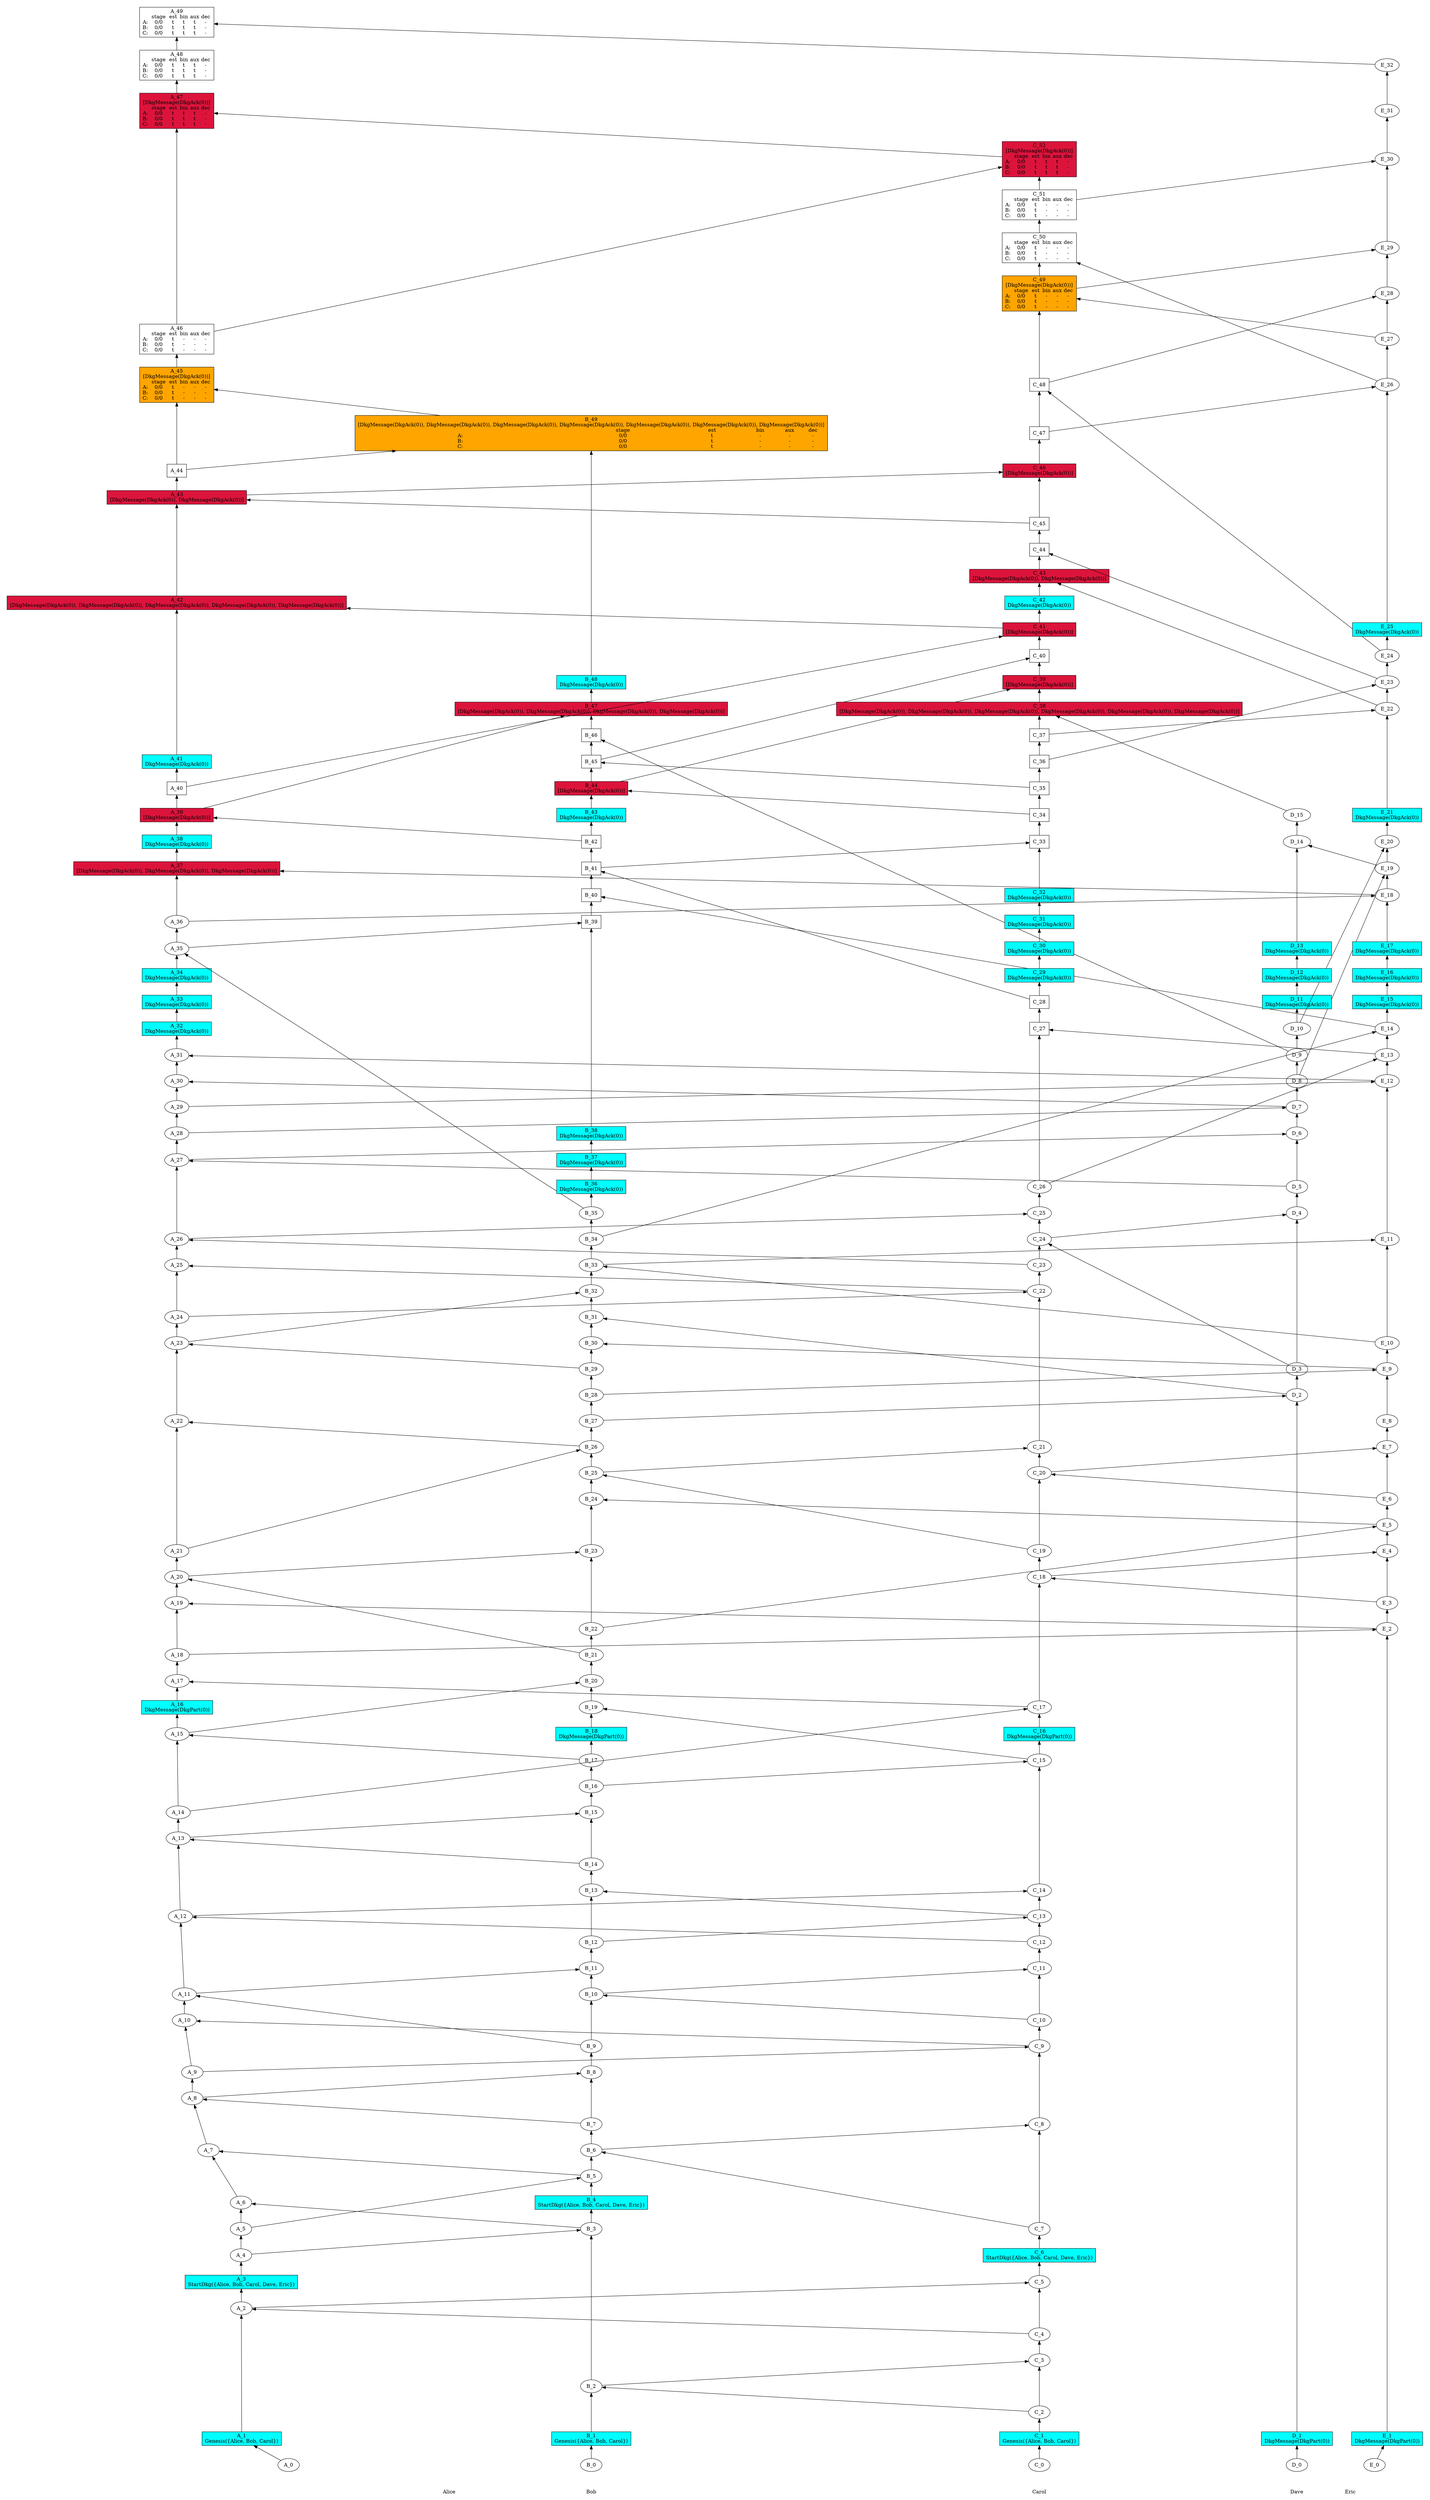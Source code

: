 /// our_id: Alice
/// peer_list: {
///   Alice: PeerState(VOTE|SEND|RECV)
///   Bob: PeerState(VOTE|SEND|RECV)
///   Carol: PeerState(VOTE|SEND|RECV)
///   Dave: PeerState(DKG|SEND|RECV)
///   Eric: PeerState(DKG|SEND|RECV)
/// }
/// consensus_mode: Supermajority
/// secure_rng: [50356992, 33579588, 63550234, 14409741, 12819317, 30460779, 1339029800, 2429264724, 2362415627, 197366634, 1005923715, 4142528682, 101071806, 290037975, 2202144328, 987208226, 222006541, 1361632101, 3263934278, 1141586879, 2508817878, 2188220401, 486795621, 13172665]
/// key_gens_and_next_id: [0, 0, 0, 0, 0, 0, 0, 0, 1, 0, 0, 0, 0, 0, 0, 0]
digraph GossipGraph {
  splines=false
  rankdir=BT

  style=invis
  subgraph cluster_Alice {
    label="Alice"
    "Alice" [style=invis]
    "Alice" -> "A_0" [style=invis]
    "A_0" -> "A_1" [minlen=1]
    "A_1" -> "A_2" [minlen=5]
    "A_2" -> "A_3" [minlen=1]
    "A_3" -> "A_4" [minlen=1]
    "A_4" -> "A_5" [minlen=1]
    "A_5" -> "A_6" [minlen=1]
    "A_6" -> "A_7" [minlen=2]
    "A_7" -> "A_8" [minlen=2]
    "A_8" -> "A_9" [minlen=1]
    "A_9" -> "A_10" [minlen=2]
    "A_10" -> "A_11" [minlen=1]
    "A_11" -> "A_12" [minlen=3]
    "A_12" -> "A_13" [minlen=3]
    "A_13" -> "A_14" [minlen=1]
    "A_14" -> "A_15" [minlen=3]
    "A_15" -> "A_16" [minlen=1]
    "A_16" -> "A_17" [minlen=1]
    "A_17" -> "A_18" [minlen=1]
    "A_18" -> "A_19" [minlen=2]
    "A_19" -> "A_20" [minlen=1]
    "A_20" -> "A_21" [minlen=1]
    "A_21" -> "A_22" [minlen=5]
    "A_22" -> "A_23" [minlen=3]
    "A_23" -> "A_24" [minlen=1]
    "A_24" -> "A_25" [minlen=2]
    "A_25" -> "A_26" [minlen=1]
    "A_26" -> "A_27" [minlen=3]
    "A_27" -> "A_28" [minlen=1]
    "A_28" -> "A_29" [minlen=1]
    "A_29" -> "A_30" [minlen=1]
    "A_30" -> "A_31" [minlen=1]
    "A_31" -> "A_32" [minlen=1]
    "A_32" -> "A_33" [minlen=1]
    "A_33" -> "A_34" [minlen=1]
    "A_34" -> "A_35" [minlen=1]
    "A_35" -> "A_36" [minlen=1]
    "A_36" -> "A_37" [minlen=2]
    "A_37" -> "A_38" [minlen=1]
    "A_38" -> "A_39" [minlen=1]
    "A_39" -> "A_40" [minlen=1]
    "A_40" -> "A_41" [minlen=1]
    "A_41" -> "A_42" [minlen=6]
    "A_42" -> "A_43" [minlen=4]
    "A_43" -> "A_44" [minlen=1]
    "A_44" -> "A_45" [minlen=2]
    "A_45" -> "A_46" [minlen=1]
    "A_46" -> "A_47" [minlen=5]
    "A_47" -> "A_48" [minlen=1]
    "A_48" -> "A_49" [minlen=1]
  }
  "C_4" -> "A_2" [constraint=false]
  "B_3" -> "A_6" [constraint=false]
  "B_5" -> "A_7" [constraint=false]
  "B_7" -> "A_8" [constraint=false]
  "C_9" -> "A_10" [constraint=false]
  "B_9" -> "A_11" [constraint=false]
  "C_12" -> "A_12" [constraint=false]
  "B_14" -> "A_13" [constraint=false]
  "B_17" -> "A_15" [constraint=false]
  "C_17" -> "A_17" [constraint=false]
  "E_2" -> "A_19" [constraint=false]
  "B_21" -> "A_20" [constraint=false]
  "B_26" -> "A_22" [constraint=false]
  "B_29" -> "A_23" [constraint=false]
  "C_22" -> "A_25" [constraint=false]
  "C_23" -> "A_26" [constraint=false]
  "D_5" -> "A_27" [constraint=false]
  "D_7" -> "A_30" [constraint=false]
  "E_12" -> "A_31" [constraint=false]
  "B_35" -> "A_35" [constraint=false]
  "E_18" -> "A_37" [constraint=false]
  "B_42" -> "A_39" [constraint=false]
  "C_41" -> "A_42" [constraint=false]
  "C_45" -> "A_43" [constraint=false]
  "B_49" -> "A_45" [constraint=false]
  "C_52" -> "A_47" [constraint=false]
  "E_32" -> "A_49" [constraint=false]

  style=invis
  subgraph cluster_Bob {
    label="Bob"
    "Bob" [style=invis]
    "Bob" -> "B_0" [style=invis]
    "B_0" -> "B_1" [minlen=1]
    "B_1" -> "B_2" [minlen=2]
    "B_2" -> "B_3" [minlen=6]
    "B_3" -> "B_4" [minlen=1]
    "B_4" -> "B_5" [minlen=1]
    "B_5" -> "B_6" [minlen=1]
    "B_6" -> "B_7" [minlen=1]
    "B_7" -> "B_8" [minlen=2]
    "B_8" -> "B_9" [minlen=1]
    "B_9" -> "B_10" [minlen=2]
    "B_10" -> "B_11" [minlen=1]
    "B_11" -> "B_12" [minlen=1]
    "B_12" -> "B_13" [minlen=2]
    "B_13" -> "B_14" [minlen=1]
    "B_14" -> "B_15" [minlen=2]
    "B_15" -> "B_16" [minlen=1]
    "B_16" -> "B_17" [minlen=1]
    "B_17" -> "B_18" [minlen=1]
    "B_18" -> "B_19" [minlen=1]
    "B_19" -> "B_20" [minlen=1]
    "B_20" -> "B_21" [minlen=1]
    "B_21" -> "B_22" [minlen=1]
    "B_22" -> "B_23" [minlen=3]
    "B_23" -> "B_24" [minlen=2]
    "B_24" -> "B_25" [minlen=1]
    "B_25" -> "B_26" [minlen=1]
    "B_26" -> "B_27" [minlen=1]
    "B_27" -> "B_28" [minlen=1]
    "B_28" -> "B_29" [minlen=1]
    "B_29" -> "B_30" [minlen=1]
    "B_30" -> "B_31" [minlen=1]
    "B_31" -> "B_32" [minlen=1]
    "B_32" -> "B_33" [minlen=1]
    "B_33" -> "B_34" [minlen=1]
    "B_34" -> "B_35" [minlen=1]
    "B_35" -> "B_36" [minlen=1]
    "B_36" -> "B_37" [minlen=1]
    "B_37" -> "B_38" [minlen=1]
    "B_38" -> "B_39" [minlen=8]
    "B_39" -> "B_40" [minlen=1]
    "B_40" -> "B_41" [minlen=1]
    "B_41" -> "B_42" [minlen=1]
    "B_42" -> "B_43" [minlen=1]
    "B_43" -> "B_44" [minlen=1]
    "B_44" -> "B_45" [minlen=1]
    "B_45" -> "B_46" [minlen=1]
    "B_46" -> "B_47" [minlen=1]
    "B_47" -> "B_48" [minlen=1]
    "B_48" -> "B_49" [minlen=9]
  }
  "C_2" -> "B_2" [constraint=false]
  "A_4" -> "B_3" [constraint=false]
  "A_5" -> "B_5" [constraint=false]
  "C_7" -> "B_6" [constraint=false]
  "A_8" -> "B_8" [constraint=false]
  "C_10" -> "B_10" [constraint=false]
  "A_11" -> "B_11" [constraint=false]
  "C_13" -> "B_13" [constraint=false]
  "A_13" -> "B_15" [constraint=false]
  "C_15" -> "B_19" [constraint=false]
  "A_15" -> "B_20" [constraint=false]
  "A_20" -> "B_23" [constraint=false]
  "E_5" -> "B_24" [constraint=false]
  "C_19" -> "B_25" [constraint=false]
  "A_21" -> "B_26" [constraint=false]
  "E_9" -> "B_30" [constraint=false]
  "D_2" -> "B_31" [constraint=false]
  "A_23" -> "B_32" [constraint=false]
  "E_10" -> "B_33" [constraint=false]
  "A_35" -> "B_39" [constraint=false]
  "E_14" -> "B_40" [constraint=false]
  "C_28" -> "B_41" [constraint=false]
  "C_34" -> "B_44" [constraint=false]
  "C_35" -> "B_45" [constraint=false]
  "D_9" -> "B_46" [constraint=false]
  "A_39" -> "B_47" [constraint=false]
  "A_44" -> "B_49" [constraint=false]

  style=invis
  subgraph cluster_Carol {
    label="Carol"
    "Carol" [style=invis]
    "Carol" -> "C_0" [style=invis]
    "C_0" -> "C_1" [minlen=1]
    "C_1" -> "C_2" [minlen=1]
    "C_2" -> "C_3" [minlen=2]
    "C_3" -> "C_4" [minlen=1]
    "C_4" -> "C_5" [minlen=2]
    "C_5" -> "C_6" [minlen=1]
    "C_6" -> "C_7" [minlen=1]
    "C_7" -> "C_8" [minlen=4]
    "C_8" -> "C_9" [minlen=3]
    "C_9" -> "C_10" [minlen=1]
    "C_10" -> "C_11" [minlen=2]
    "C_11" -> "C_12" [minlen=1]
    "C_12" -> "C_13" [minlen=1]
    "C_13" -> "C_14" [minlen=1]
    "C_14" -> "C_15" [minlen=5]
    "C_15" -> "C_16" [minlen=1]
    "C_16" -> "C_17" [minlen=1]
    "C_17" -> "C_18" [minlen=5]
    "C_18" -> "C_19" [minlen=1]
    "C_19" -> "C_20" [minlen=3]
    "C_20" -> "C_21" [minlen=1]
    "C_21" -> "C_22" [minlen=6]
    "C_22" -> "C_23" [minlen=1]
    "C_23" -> "C_24" [minlen=1]
    "C_24" -> "C_25" [minlen=1]
    "C_25" -> "C_26" [minlen=1]
    "C_26" -> "C_27" [minlen=6]
    "C_27" -> "C_28" [minlen=1]
    "C_28" -> "C_29" [minlen=1]
    "C_29" -> "C_30" [minlen=1]
    "C_30" -> "C_31" [minlen=1]
    "C_31" -> "C_32" [minlen=1]
    "C_32" -> "C_33" [minlen=2]
    "C_33" -> "C_34" [minlen=1]
    "C_34" -> "C_35" [minlen=1]
    "C_35" -> "C_36" [minlen=1]
    "C_36" -> "C_37" [minlen=1]
    "C_37" -> "C_38" [minlen=1]
    "C_38" -> "C_39" [minlen=1]
    "C_39" -> "C_40" [minlen=1]
    "C_40" -> "C_41" [minlen=1]
    "C_41" -> "C_42" [minlen=1]
    "C_42" -> "C_43" [minlen=1]
    "C_43" -> "C_44" [minlen=1]
    "C_44" -> "C_45" [minlen=1]
    "C_45" -> "C_46" [minlen=2]
    "C_46" -> "C_47" [minlen=1]
    "C_47" -> "C_48" [minlen=1]
    "C_48" -> "C_49" [minlen=2]
    "C_49" -> "C_50" [minlen=1]
    "C_50" -> "C_51" [minlen=1]
    "C_51" -> "C_52" [minlen=1]
  }
  "B_2" -> "C_3" [constraint=false]
  "A_2" -> "C_5" [constraint=false]
  "B_6" -> "C_8" [constraint=false]
  "A_9" -> "C_9" [constraint=false]
  "B_10" -> "C_11" [constraint=false]
  "B_12" -> "C_13" [constraint=false]
  "A_12" -> "C_14" [constraint=false]
  "B_16" -> "C_15" [constraint=false]
  "A_14" -> "C_17" [constraint=false]
  "E_3" -> "C_18" [constraint=false]
  "E_6" -> "C_20" [constraint=false]
  "B_25" -> "C_21" [constraint=false]
  "A_24" -> "C_22" [constraint=false]
  "D_3" -> "C_24" [constraint=false]
  "A_26" -> "C_25" [constraint=false]
  "E_13" -> "C_27" [constraint=false]
  "B_41" -> "C_33" [constraint=false]
  "D_15" -> "C_38" [constraint=false]
  "B_44" -> "C_39" [constraint=false]
  "B_45" -> "C_40" [constraint=false]
  "A_40" -> "C_41" [constraint=false]
  "E_22" -> "C_43" [constraint=false]
  "E_23" -> "C_44" [constraint=false]
  "A_43" -> "C_46" [constraint=false]
  "E_24" -> "C_48" [constraint=false]
  "E_27" -> "C_49" [constraint=false]
  "E_26" -> "C_50" [constraint=false]
  "A_46" -> "C_52" [constraint=false]

  style=invis
  subgraph cluster_Dave {
    label="Dave"
    "Dave" [style=invis]
    "Dave" -> "D_0" [style=invis]
    "D_0" -> "D_1" [minlen=1]
    "D_1" -> "D_2" [minlen=40]
    "D_2" -> "D_3" [minlen=1]
    "D_3" -> "D_4" [minlen=6]
    "D_4" -> "D_5" [minlen=1]
    "D_5" -> "D_6" [minlen=2]
    "D_6" -> "D_7" [minlen=1]
    "D_7" -> "D_8" [minlen=1]
    "D_8" -> "D_9" [minlen=1]
    "D_9" -> "D_10" [minlen=1]
    "D_10" -> "D_11" [minlen=1]
    "D_11" -> "D_12" [minlen=1]
    "D_12" -> "D_13" [minlen=1]
    "D_13" -> "D_14" [minlen=4]
    "D_14" -> "D_15" [minlen=1]
  }
  "B_27" -> "D_2" [constraint=false]
  "C_24" -> "D_4" [constraint=false]
  "A_27" -> "D_6" [constraint=false]
  "A_28" -> "D_7" [constraint=false]
  "E_19" -> "D_14" [constraint=false]

  style=invis
  subgraph cluster_Eric {
    label="Eric"
    "Eric" [style=invis]
    "Eric" -> "E_0" [style=invis]
    "E_0" -> "E_1" [minlen=1]
    "E_1" -> "E_2" [minlen=31]
    "E_2" -> "E_3" [minlen=1]
    "E_3" -> "E_4" [minlen=2]
    "E_4" -> "E_5" [minlen=1]
    "E_5" -> "E_6" [minlen=1]
    "E_6" -> "E_7" [minlen=2]
    "E_7" -> "E_8" [minlen=1]
    "E_8" -> "E_9" [minlen=2]
    "E_9" -> "E_10" [minlen=1]
    "E_10" -> "E_11" [minlen=4]
    "E_11" -> "E_12" [minlen=6]
    "E_12" -> "E_13" [minlen=1]
    "E_13" -> "E_14" [minlen=1]
    "E_14" -> "E_15" [minlen=1]
    "E_15" -> "E_16" [minlen=1]
    "E_16" -> "E_17" [minlen=1]
    "E_17" -> "E_18" [minlen=2]
    "E_18" -> "E_19" [minlen=1]
    "E_19" -> "E_20" [minlen=1]
    "E_20" -> "E_21" [minlen=1]
    "E_21" -> "E_22" [minlen=4]
    "E_22" -> "E_23" [minlen=1]
    "E_23" -> "E_24" [minlen=1]
    "E_24" -> "E_25" [minlen=1]
    "E_25" -> "E_26" [minlen=8]
    "E_26" -> "E_27" [minlen=1]
    "E_27" -> "E_28" [minlen=1]
    "E_28" -> "E_29" [minlen=1]
    "E_29" -> "E_30" [minlen=2]
    "E_30" -> "E_31" [minlen=1]
    "E_31" -> "E_32" [minlen=1]
  }
  "A_18" -> "E_2" [constraint=false]
  "C_18" -> "E_4" [constraint=false]
  "B_22" -> "E_5" [constraint=false]
  "C_20" -> "E_7" [constraint=false]
  "B_28" -> "E_9" [constraint=false]
  "B_33" -> "E_11" [constraint=false]
  "A_29" -> "E_12" [constraint=false]
  "C_26" -> "E_13" [constraint=false]
  "B_34" -> "E_14" [constraint=false]
  "A_36" -> "E_18" [constraint=false]
  "D_8" -> "E_19" [constraint=false]
  "D_10" -> "E_20" [constraint=false]
  "C_37" -> "E_22" [constraint=false]
  "C_36" -> "E_23" [constraint=false]
  "C_47" -> "E_26" [constraint=false]
  "C_48" -> "E_28" [constraint=false]
  "C_49" -> "E_29" [constraint=false]
  "C_51" -> "E_30" [constraint=false]

  {
    rank=same
    "Alice" [style=filled, color=white]
    "Bob" [style=filled, color=white]
    "Carol" [style=filled, color=white]
    "Dave" [style=filled, color=white]
    "Eric" [style=filled, color=white]
  }
  "Alice" -> "Bob" -> "Carol" -> "Dave" -> "Eric" [style=invis]

/// ===== details of events =====
  "A_0" [fillcolor=white, label=<<table border="0" cellborder="0" cellpadding="0" cellspacing="0">
<tr><td colspan="6">A_0</td></tr>
</table>>]
/// cause: Initial
/// last_ancestors: {Alice: 0}

  "A_1" [style=filled, fillcolor=cyan, shape=rectangle, label=<<table border="0" cellborder="0" cellpadding="0" cellspacing="0">
<tr><td colspan="6">A_1</td></tr>
<tr><td colspan="6">Genesis({Alice, Bob, Carol})</td></tr>
</table>>]
/// cause: Observation(Genesis({Alice, Bob, Carol}))
/// last_ancestors: {Alice: 1}

  "A_2" [fillcolor=white, label=<<table border="0" cellborder="0" cellpadding="0" cellspacing="0">
<tr><td colspan="6">A_2</td></tr>
</table>>]
/// cause: Request
/// last_ancestors: {Alice: 2, Bob: 2, Carol: 4}

  "A_3" [style=filled, fillcolor=cyan, shape=rectangle, label=<<table border="0" cellborder="0" cellpadding="0" cellspacing="0">
<tr><td colspan="6">A_3</td></tr>
<tr><td colspan="6">StartDkg({Alice, Bob, Carol, Dave, Eric})</td></tr>
</table>>]
/// cause: Observation(StartDkg({Alice, Bob, Carol, Dave, Eric}))
/// last_ancestors: {Alice: 3, Bob: 2, Carol: 4}

  "A_4" [fillcolor=white, label=<<table border="0" cellborder="0" cellpadding="0" cellspacing="0">
<tr><td colspan="6">A_4</td></tr>
</table>>]
/// cause: Requesting(Bob)
/// last_ancestors: {Alice: 4, Bob: 2, Carol: 4}

  "A_5" [fillcolor=white, label=<<table border="0" cellborder="0" cellpadding="0" cellspacing="0">
<tr><td colspan="6">A_5</td></tr>
</table>>]
/// cause: Requesting(Bob)
/// last_ancestors: {Alice: 5, Bob: 2, Carol: 4}

  "A_6" [fillcolor=white, label=<<table border="0" cellborder="0" cellpadding="0" cellspacing="0">
<tr><td colspan="6">A_6</td></tr>
</table>>]
/// cause: Response
/// last_ancestors: {Alice: 6, Bob: 3, Carol: 4}

  "A_7" [fillcolor=white, label=<<table border="0" cellborder="0" cellpadding="0" cellspacing="0">
<tr><td colspan="6">A_7</td></tr>
</table>>]
/// cause: Response
/// last_ancestors: {Alice: 7, Bob: 5, Carol: 4}

  "A_8" [fillcolor=white, label=<<table border="0" cellborder="0" cellpadding="0" cellspacing="0">
<tr><td colspan="6">A_8</td></tr>
</table>>]
/// cause: Request
/// last_ancestors: {Alice: 8, Bob: 7, Carol: 7}

  "A_9" [fillcolor=white, label=<<table border="0" cellborder="0" cellpadding="0" cellspacing="0">
<tr><td colspan="6">A_9</td></tr>
</table>>]
/// cause: Requesting(Carol)
/// last_ancestors: {Alice: 9, Bob: 7, Carol: 7}

  "A_10" [fillcolor=white, label=<<table border="0" cellborder="0" cellpadding="0" cellspacing="0">
<tr><td colspan="6">A_10</td></tr>
</table>>]
/// cause: Response
/// last_ancestors: {Alice: 10, Bob: 7, Carol: 9}

  "A_11" [fillcolor=white, label=<<table border="0" cellborder="0" cellpadding="0" cellspacing="0">
<tr><td colspan="6">A_11</td></tr>
</table>>]
/// cause: Request
/// last_ancestors: {Alice: 11, Bob: 9, Carol: 9}

  "A_12" [fillcolor=white, label=<<table border="0" cellborder="0" cellpadding="0" cellspacing="0">
<tr><td colspan="6">A_12</td></tr>
</table>>]
/// cause: Request
/// last_ancestors: {Alice: 12, Bob: 10, Carol: 12}

  "A_13" [fillcolor=white, label=<<table border="0" cellborder="0" cellpadding="0" cellspacing="0">
<tr><td colspan="6">A_13</td></tr>
</table>>]
/// cause: Request
/// last_ancestors: {Alice: 13, Bob: 14, Carol: 13}

  "A_14" [fillcolor=white, label=<<table border="0" cellborder="0" cellpadding="0" cellspacing="0">
<tr><td colspan="6">A_14</td></tr>
</table>>]
/// cause: Requesting(Carol)
/// last_ancestors: {Alice: 14, Bob: 14, Carol: 13}

  "A_15" [fillcolor=white, label=<<table border="0" cellborder="0" cellpadding="0" cellspacing="0">
<tr><td colspan="6">A_15</td></tr>
</table>>]
/// cause: Request
/// last_ancestors: {Alice: 15, Bob: 17, Carol: 13}

  "A_16" [style=filled, fillcolor=cyan, shape=rectangle, label=<<table border="0" cellborder="0" cellpadding="0" cellspacing="0">
<tr><td colspan="6">A_16</td></tr>
<tr><td colspan="6">DkgMessage(DkgPart(0))</td></tr>
</table>>]
/// cause: Observation(DkgMessage(DkgPart(0)), SerialisedDkgMessage([0, 0, 0, 0, 0, 0, 0, 0, 0, 0, 0, 0, 1, 0, 0, 0, 0, 0, 0, 0, 3, 0, 0, 0, 0, 0, 0, 0, 141, 149, 227, 190, 148, 31, 221, 179, 237, 101, 95, 190, 54, 35, 127, 145, 232, 173, 217, 202, 10, 159, 237, 70, 160, 106, 236, 60, 131, 251, 155, 165, 167, 73, 91, 42, 79, 3, 53, 215, 33, 137, 12, 21, 196, 53, 169, 223, 185, 107, 173, 248, 160, 91, 74, 40, 210, 25, 210, 57, 159, 100, 78, 246, 50, 209, 191, 3, 29, 239, 99, 37, 164, 44, 237, 80, 83, 135, 31, 183, 225, 20, 244, 85, 207, 51, 67, 247, 25, 200, 58, 137, 176, 117, 97, 236, 161, 114, 14, 6, 217, 144, 155, 158, 104, 224, 248, 107, 160, 147, 207, 96, 1, 184, 144, 127, 115, 241, 123, 118, 66, 86, 235, 186, 55, 11, 251, 152, 180, 164, 73, 201, 91, 184, 83, 107, 72, 97, 193, 170, 102, 96, 35, 114, 5, 0, 0, 0, 0, 0, 0, 0, 104, 0, 0, 0, 0, 0, 0, 0, 2, 0, 0, 0, 0, 0, 0, 0, 113, 143, 24, 92, 153, 55, 141, 233, 72, 232, 133, 181, 213, 239, 122, 142, 172, 252, 145, 205, 195, 174, 246, 28, 132, 191, 84, 176, 57, 17, 164, 8, 125, 42, 203, 150, 106, 191, 108, 169, 107, 214, 2, 161, 95, 176, 223, 57, 23, 28, 213, 138, 173, 134, 136, 212, 91, 200, 208, 46, 38, 71, 239, 81, 0, 0, 0, 0, 0, 0, 0, 0, 0, 0, 0, 0, 0, 0, 0, 0, 0, 0, 0, 0, 0, 0, 0, 0, 0, 0, 0, 0, 0, 0, 0, 0, 104, 0, 0, 0, 0, 0, 0, 0, 2, 0, 0, 0, 0, 0, 0, 0, 247, 98, 192, 38, 136, 68, 237, 5, 90, 136, 189, 56, 14, 185, 37, 95, 185, 145, 220, 127, 6, 161, 114, 188, 232, 223, 9, 73, 59, 172, 175, 112, 116, 129, 238, 98, 230, 113, 121, 54, 198, 12, 206, 190, 134, 151, 20, 163, 33, 163, 95, 99, 24, 27, 149, 9, 83, 112, 236, 196, 74, 243, 210, 59, 24, 171, 35, 27, 214, 169, 244, 56, 60, 152, 21, 155, 160, 71, 16, 19, 166, 73, 80, 133, 165, 207, 215, 174, 153, 28, 208, 5, 23, 196, 21, 24, 104, 0, 0, 0, 0, 0, 0, 0, 2, 0, 0, 0, 0, 0, 0, 0, 124, 54, 104, 241, 119, 81, 77, 34, 108, 204, 246, 187, 67, 222, 18, 220, 192, 78, 133, 40, 65, 187, 180, 40, 5, 131, 33, 184, 233, 159, 205, 100, 107, 216, 17, 47, 98, 36, 134, 195, 32, 67, 153, 220, 173, 126, 73, 12, 44, 42, 234, 59, 131, 175, 161, 62, 74, 24, 8, 91, 111, 159, 182, 37, 41, 180, 79, 146, 125, 79, 31, 3, 155, 249, 201, 39, 86, 72, 237, 110, 146, 39, 123, 113, 235, 194, 4, 2, 21, 24, 148, 175, 191, 241, 32, 115, 104, 0, 0, 0, 0, 0, 0, 0, 2, 0, 0, 0, 0, 0, 0, 0, 1, 10, 16, 188, 103, 94, 173, 62, 126, 16, 48, 63, 121, 3, 0, 89, 200, 11, 46, 209, 123, 213, 246, 148, 33, 38, 57, 39, 152, 147, 235, 88, 98, 47, 53, 251, 221, 214, 146, 80, 123, 121, 100, 250, 212, 101, 126, 117, 54, 177, 116, 20, 238, 67, 174, 115, 65, 192, 35, 241, 147, 75, 154, 15, 120, 199, 255, 170, 134, 126, 19, 68, 122, 59, 26, 252, 135, 242, 90, 117, 238, 129, 70, 194, 141, 81, 242, 33, 179, 23, 229, 252, 61, 115, 28, 237, 104, 0, 0, 0, 0, 0, 0, 0, 2, 0, 0, 0, 0, 0, 0, 0, 134, 221, 183, 134, 87, 107, 13, 91, 144, 84, 105, 194, 174, 40, 237, 213, 207, 200, 214, 121, 182, 239, 56, 1, 62, 201, 80, 150, 70, 135, 9, 77, 90, 134, 88, 199, 88, 137, 159, 221, 212, 11, 46, 24, 255, 240, 112, 50, 70, 16, 161, 246, 96, 176, 244, 219, 128, 229, 220, 176, 11, 159, 107, 109, 136, 158, 165, 197, 144, 156, 61, 153, 143, 50, 57, 201, 72, 162, 180, 72, 3, 103, 157, 80, 248, 120, 132, 215, 157, 34, 205, 82, 77, 232, 84, 59]))
/// last_ancestors: {Alice: 16, Bob: 17, Carol: 13}

  "A_17" [fillcolor=white, label=<<table border="0" cellborder="0" cellpadding="0" cellspacing="0">
<tr><td colspan="6">A_17</td></tr>
</table>>]
/// cause: Response
/// last_ancestors: {Alice: 17, Bob: 17, Carol: 17}

  "A_18" [fillcolor=white, label=<<table border="0" cellborder="0" cellpadding="0" cellspacing="0">
<tr><td colspan="6">A_18</td></tr>
</table>>]
/// cause: Requesting(Eric)
/// last_ancestors: {Alice: 18, Bob: 17, Carol: 17}

  "A_19" [fillcolor=white, label=<<table border="0" cellborder="0" cellpadding="0" cellspacing="0">
<tr><td colspan="6">A_19</td></tr>
</table>>]
/// cause: Response
/// last_ancestors: {Alice: 19, Bob: 17, Carol: 17, Eric: 2}

  "A_20" [fillcolor=white, label=<<table border="0" cellborder="0" cellpadding="0" cellspacing="0">
<tr><td colspan="6">A_20</td></tr>
</table>>]
/// cause: Request
/// last_ancestors: {Alice: 20, Bob: 21, Carol: 17, Eric: 2}

  "A_21" [fillcolor=white, label=<<table border="0" cellborder="0" cellpadding="0" cellspacing="0">
<tr><td colspan="6">A_21</td></tr>
</table>>]
/// cause: Requesting(Bob)
/// last_ancestors: {Alice: 21, Bob: 21, Carol: 17, Eric: 2}

  "A_22" [fillcolor=white, label=<<table border="0" cellborder="0" cellpadding="0" cellspacing="0">
<tr><td colspan="6">A_22</td></tr>
</table>>]
/// cause: Response
/// last_ancestors: {Alice: 22, Bob: 26, Carol: 19, Eric: 5}

  "A_23" [fillcolor=white, label=<<table border="0" cellborder="0" cellpadding="0" cellspacing="0">
<tr><td colspan="6">A_23</td></tr>
</table>>]
/// cause: Request
/// last_ancestors: {Alice: 23, Bob: 29, Carol: 19, Eric: 5}

  "A_24" [fillcolor=white, label=<<table border="0" cellborder="0" cellpadding="0" cellspacing="0">
<tr><td colspan="6">A_24</td></tr>
</table>>]
/// cause: Requesting(Carol)
/// last_ancestors: {Alice: 24, Bob: 29, Carol: 19, Eric: 5}

  "A_25" [fillcolor=white, label=<<table border="0" cellborder="0" cellpadding="0" cellspacing="0">
<tr><td colspan="6">A_25</td></tr>
</table>>]
/// cause: Response
/// last_ancestors: {Alice: 25, Bob: 29, Carol: 22, Eric: 6}

  "A_26" [fillcolor=white, label=<<table border="0" cellborder="0" cellpadding="0" cellspacing="0">
<tr><td colspan="6">A_26</td></tr>
</table>>]
/// cause: Request
/// last_ancestors: {Alice: 26, Bob: 29, Carol: 23, Eric: 6}

  "A_27" [fillcolor=white, label=<<table border="0" cellborder="0" cellpadding="0" cellspacing="0">
<tr><td colspan="6">A_27</td></tr>
</table>>]
/// cause: Request
/// last_ancestors: {Alice: 27, Bob: 29, Carol: 24, Dave: 5, Eric: 6}

  "A_28" [fillcolor=white, label=<<table border="0" cellborder="0" cellpadding="0" cellspacing="0">
<tr><td colspan="6">A_28</td></tr>
</table>>]
/// cause: Requesting(Dave)
/// last_ancestors: {Alice: 28, Bob: 29, Carol: 24, Dave: 5, Eric: 6}

  "A_29" [fillcolor=white, label=<<table border="0" cellborder="0" cellpadding="0" cellspacing="0">
<tr><td colspan="6">A_29</td></tr>
</table>>]
/// cause: Requesting(Eric)
/// last_ancestors: {Alice: 29, Bob: 29, Carol: 24, Dave: 5, Eric: 6}

  "A_30" [fillcolor=white, label=<<table border="0" cellborder="0" cellpadding="0" cellspacing="0">
<tr><td colspan="6">A_30</td></tr>
</table>>]
/// cause: Response
/// last_ancestors: {Alice: 30, Bob: 29, Carol: 24, Dave: 7, Eric: 6}

  "A_31" [fillcolor=white, label=<<table border="0" cellborder="0" cellpadding="0" cellspacing="0">
<tr><td colspan="6">A_31</td></tr>
</table>>]
/// cause: Response
/// last_ancestors: {Alice: 31, Bob: 33, Carol: 24, Dave: 7, Eric: 12}

  "A_32" [style=filled, fillcolor=cyan, shape=rectangle, label=<<table border="0" cellborder="0" cellpadding="0" cellspacing="0">
<tr><td colspan="6">A_32</td></tr>
<tr><td colspan="6">DkgMessage(DkgAck(0))</td></tr>
</table>>]
/// cause: Observation(DkgMessage(DkgAck(0)), SerialisedDkgMessage([1, 0, 0, 0, 0, 0, 0, 0, 0, 0, 0, 0, 2, 0, 0, 0, 0, 0, 0, 0, 5, 0, 0, 0, 0, 0, 0, 0, 64, 0, 0, 0, 0, 0, 0, 0, 226, 64, 51, 238, 4, 59, 240, 12, 40, 71, 43, 71, 173, 122, 19, 96, 128, 219, 254, 73, 217, 87, 254, 16, 100, 24, 168, 219, 116, 223, 192, 47, 0, 0, 0, 0, 0, 0, 0, 0, 0, 0, 0, 0, 0, 0, 0, 0, 0, 0, 0, 0, 0, 0, 0, 0, 0, 0, 0, 0, 0, 0, 0, 0, 64, 0, 0, 0, 0, 0, 0, 0, 254, 124, 26, 108, 249, 123, 251, 34, 116, 119, 84, 198, 125, 92, 106, 156, 74, 4, 188, 39, 80, 188, 56, 130, 28, 67, 148, 211, 200, 76, 196, 97, 24, 171, 35, 27, 214, 169, 244, 56, 60, 152, 21, 155, 160, 71, 16, 19, 166, 73, 80, 133, 165, 207, 215, 174, 153, 28, 208, 5, 23, 196, 21, 24, 64, 0, 0, 0, 0, 0, 0, 0, 25, 185, 1, 234, 238, 188, 6, 57, 193, 75, 127, 69, 75, 154, 3, 133, 15, 85, 215, 251, 190, 72, 57, 192, 140, 240, 226, 161, 201, 18, 218, 31, 41, 180, 79, 146, 125, 79, 31, 3, 155, 249, 201, 39, 86, 72, 237, 110, 146, 39, 123, 113, 235, 194, 4, 2, 21, 24, 148, 175, 191, 241, 32, 115, 64, 0, 0, 0, 0, 0, 0, 0, 53, 245, 232, 103, 227, 253, 17, 79, 13, 124, 168, 196, 27, 124, 90, 193, 217, 125, 148, 217, 53, 173, 115, 49, 69, 27, 207, 153, 29, 128, 221, 81, 120, 199, 255, 170, 134, 126, 19, 68, 122, 59, 26, 252, 135, 242, 90, 117, 238, 129, 70, 194, 141, 81, 242, 33, 179, 23, 229, 252, 61, 115, 28, 237, 64, 0, 0, 0, 0, 0, 0, 0, 80, 49, 208, 229, 216, 62, 29, 101, 90, 80, 211, 67, 233, 185, 243, 169, 158, 206, 175, 173, 164, 57, 116, 111, 181, 200, 29, 104, 30, 70, 243, 15, 136, 158, 165, 197, 144, 156, 61, 153, 143, 50, 57, 201, 72, 162, 180, 72, 3, 103, 157, 80, 248, 120, 132, 215, 157, 34, 205, 82, 77, 232, 84, 59]))
/// last_ancestors: {Alice: 32, Bob: 33, Carol: 24, Dave: 7, Eric: 12}

  "A_33" [style=filled, fillcolor=cyan, shape=rectangle, label=<<table border="0" cellborder="0" cellpadding="0" cellspacing="0">
<tr><td colspan="6">A_33</td></tr>
<tr><td colspan="6">DkgMessage(DkgAck(0))</td></tr>
</table>>]
/// cause: Observation(DkgMessage(DkgAck(0)), SerialisedDkgMessage([1, 0, 0, 0, 0, 0, 0, 0, 0, 0, 0, 0, 0, 0, 0, 0, 0, 0, 0, 0, 5, 0, 0, 0, 0, 0, 0, 0, 64, 0, 0, 0, 0, 0, 0, 0, 238, 185, 227, 242, 3, 247, 249, 146, 180, 190, 136, 86, 53, 160, 90, 200, 195, 24, 103, 88, 113, 53, 127, 241, 223, 135, 37, 223, 95, 88, 147, 90, 0, 0, 0, 0, 0, 0, 0, 0, 0, 0, 0, 0, 0, 0, 0, 0, 0, 0, 0, 0, 0, 0, 0, 0, 0, 0, 0, 0, 0, 0, 0, 0, 64, 0, 0, 0, 0, 0, 0, 0, 106, 228, 174, 137, 111, 182, 102, 60, 33, 57, 141, 247, 145, 172, 124, 174, 213, 92, 154, 217, 22, 228, 205, 146, 243, 210, 88, 228, 50, 248, 148, 56, 24, 171, 35, 27, 214, 169, 244, 56, 60, 152, 21, 155, 160, 71, 16, 19, 166, 73, 80, 133, 165, 207, 215, 174, 153, 28, 208, 5, 23, 196, 21, 24, 64, 0, 0, 0, 0, 0, 0, 0, 230, 14, 122, 32, 219, 117, 211, 229, 141, 179, 145, 152, 238, 184, 158, 148, 231, 160, 205, 90, 188, 146, 28, 52, 7, 30, 140, 233, 5, 152, 150, 22, 41, 180, 79, 146, 125, 79, 31, 3, 155, 249, 201, 39, 86, 72, 237, 110, 146, 39, 123, 113, 235, 194, 4, 2, 21, 24, 148, 175, 191, 241, 32, 115, 64, 0, 0, 0, 0, 0, 0, 0, 99, 57, 69, 183, 69, 53, 64, 143, 249, 137, 148, 57, 78, 105, 126, 206, 254, 188, 162, 229, 105, 25, 165, 8, 99, 230, 92, 24, 44, 223, 133, 104, 120, 199, 255, 170, 134, 126, 19, 68, 122, 59, 26, 252, 135, 242, 90, 117, 238, 129, 70, 194, 141, 81, 242, 33, 179, 23, 229, 252, 61, 115, 28, 237, 64, 0, 0, 0, 0, 0, 0, 0, 223, 99, 16, 78, 177, 244, 172, 56, 102, 4, 153, 218, 170, 117, 160, 180, 16, 1, 214, 102, 15, 200, 243, 169, 118, 49, 144, 29, 255, 126, 135, 70, 136, 158, 165, 197, 144, 156, 61, 153, 143, 50, 57, 201, 72, 162, 180, 72, 3, 103, 157, 80, 248, 120, 132, 215, 157, 34, 205, 82, 77, 232, 84, 59]))
/// last_ancestors: {Alice: 33, Bob: 33, Carol: 24, Dave: 7, Eric: 12}

  "A_34" [style=filled, fillcolor=cyan, shape=rectangle, label=<<table border="0" cellborder="0" cellpadding="0" cellspacing="0">
<tr><td colspan="6">A_34</td></tr>
<tr><td colspan="6">DkgMessage(DkgAck(0))</td></tr>
</table>>]
/// cause: Observation(DkgMessage(DkgAck(0)), SerialisedDkgMessage([1, 0, 0, 0, 0, 0, 0, 0, 0, 0, 0, 0, 1, 0, 0, 0, 0, 0, 0, 0, 5, 0, 0, 0, 0, 0, 0, 0, 64, 0, 0, 0, 0, 0, 0, 0, 115, 244, 130, 203, 146, 112, 206, 187, 165, 59, 52, 68, 166, 251, 51, 33, 164, 253, 6, 78, 72, 45, 42, 247, 229, 172, 148, 69, 44, 199, 3, 1, 0, 0, 0, 0, 0, 0, 0, 0, 0, 0, 0, 0, 0, 0, 0, 0, 0, 0, 0, 0, 0, 0, 0, 0, 0, 0, 0, 0, 0, 0, 0, 0, 64, 0, 0, 0, 0, 0, 0, 0, 168, 146, 247, 80, 181, 131, 109, 15, 223, 149, 254, 150, 84, 157, 4, 194, 243, 81, 150, 52, 70, 207, 62, 85, 114, 176, 168, 106, 69, 105, 20, 18, 24, 171, 35, 27, 214, 169, 244, 56, 60, 152, 21, 155, 160, 71, 16, 19, 166, 73, 80, 133, 165, 207, 215, 174, 153, 28, 208, 5, 23, 196, 21, 24, 64, 0, 0, 0, 0, 0, 0, 0, 221, 48, 108, 214, 215, 150, 12, 99, 24, 240, 200, 233, 2, 63, 213, 98, 67, 166, 37, 27, 68, 113, 83, 179, 254, 179, 188, 143, 94, 11, 37, 35, 41, 180, 79, 146, 125, 79, 31, 3, 155, 249, 201, 39, 86, 72, 237, 110, 146, 39, 123, 113, 235, 194, 4, 2, 21, 24, 148, 175, 191, 241, 32, 115, 64, 0, 0, 0, 0, 0, 0, 0, 18, 207, 224, 91, 250, 169, 171, 182, 81, 74, 147, 60, 177, 224, 165, 3, 147, 250, 180, 1, 66, 19, 104, 17, 139, 183, 208, 180, 119, 173, 53, 52, 120, 199, 255, 170, 134, 126, 19, 68, 122, 59, 26, 252, 135, 242, 90, 117, 238, 129, 70, 194, 141, 81, 242, 33, 179, 23, 229, 252, 61, 115, 28, 237, 64, 0, 0, 0, 0, 0, 0, 0, 71, 109, 85, 225, 28, 189, 74, 10, 139, 164, 93, 143, 95, 130, 118, 164, 226, 78, 68, 232, 63, 181, 124, 111, 23, 187, 228, 217, 144, 79, 70, 69, 136, 158, 165, 197, 144, 156, 61, 153, 143, 50, 57, 201, 72, 162, 180, 72, 3, 103, 157, 80, 248, 120, 132, 215, 157, 34, 205, 82, 77, 232, 84, 59]))
/// last_ancestors: {Alice: 34, Bob: 33, Carol: 24, Dave: 7, Eric: 12}

  "A_35" [fillcolor=white, label=<<table border="0" cellborder="0" cellpadding="0" cellspacing="0">
<tr><td colspan="6">A_35</td></tr>
</table>>]
/// cause: Request
/// last_ancestors: {Alice: 35, Bob: 35, Carol: 24, Dave: 7, Eric: 12}

  "A_36" [fillcolor=white, label=<<table border="0" cellborder="0" cellpadding="0" cellspacing="0">
<tr><td colspan="6">A_36</td></tr>
</table>>]
/// cause: Requesting(Eric)
/// last_ancestors: {Alice: 36, Bob: 35, Carol: 24, Dave: 7, Eric: 12}

  "A_37" [style=filled, fillcolor=crimson, shape=rectangle, label=<<table border="0" cellborder="0" cellpadding="0" cellspacing="0">
<tr><td colspan="6">A_37</td></tr>
<tr><td colspan="6">[DkgMessage(DkgAck(0)), DkgMessage(DkgAck(0)), DkgMessage(DkgAck(0))]</td></tr></table>>]
/// cause: Response
/// last_ancestors: {Alice: 37, Bob: 35, Carol: 26, Dave: 7, Eric: 18}

  "A_38" [style=filled, fillcolor=cyan, shape=rectangle, label=<<table border="0" cellborder="0" cellpadding="0" cellspacing="0">
<tr><td colspan="6">A_38</td></tr>
<tr><td colspan="6">DkgMessage(DkgAck(0))</td></tr>
</table>>]
/// cause: Observation(DkgMessage(DkgAck(0)), SerialisedDkgMessage([1, 0, 0, 0, 0, 0, 0, 0, 0, 0, 0, 0, 4, 0, 0, 0, 0, 0, 0, 0, 5, 0, 0, 0, 0, 0, 0, 0, 64, 0, 0, 0, 0, 0, 0, 0, 224, 69, 218, 29, 225, 25, 84, 153, 46, 145, 165, 112, 245, 117, 161, 140, 1, 14, 14, 31, 23, 127, 129, 194, 140, 25, 217, 169, 255, 241, 131, 90, 0, 0, 0, 0, 0, 0, 0, 0, 0, 0, 0, 0, 0, 0, 0, 0, 0, 0, 0, 0, 0, 0, 0, 0, 0, 0, 0, 0, 0, 0, 0, 0, 64, 0, 0, 0, 0, 0, 0, 0, 138, 248, 94, 202, 251, 109, 49, 238, 65, 143, 40, 189, 37, 197, 244, 101, 138, 30, 117, 102, 78, 34, 185, 5, 198, 67, 122, 111, 139, 206, 190, 52, 24, 171, 35, 27, 214, 169, 244, 56, 60, 152, 21, 155, 160, 71, 16, 19, 166, 73, 80, 133, 165, 207, 215, 174, 153, 28, 208, 5, 23, 196, 21, 24, 64, 0, 0, 0, 0, 0, 0, 0, 52, 171, 227, 118, 22, 194, 14, 67, 85, 141, 171, 9, 86, 20, 72, 63, 19, 47, 220, 173, 133, 197, 240, 72, 255, 109, 27, 53, 23, 171, 249, 14, 41, 180, 79, 146, 125, 79, 31, 3, 155, 249, 201, 39, 86, 72, 237, 110, 146, 39, 123, 113, 235, 194, 4, 2, 21, 24, 148, 175, 191, 241, 32, 115, 64, 0, 0, 0, 0, 0, 0, 0, 223, 93, 104, 35, 48, 22, 236, 151, 103, 231, 44, 86, 137, 7, 89, 108, 161, 23, 229, 254, 196, 64, 98, 191, 128, 21, 90, 36, 246, 46, 34, 93, 120, 199, 255, 170, 134, 126, 19, 68, 122, 59, 26, 252, 135, 242, 90, 117, 238, 129, 70, 194, 141, 81, 242, 33, 179, 23, 229, 252, 61, 115, 28, 237, 64, 0, 0, 0, 0, 0, 0, 0, 137, 16, 237, 207, 74, 106, 201, 236, 122, 229, 175, 162, 185, 86, 172, 69, 42, 40, 76, 70, 252, 227, 153, 2, 186, 63, 251, 233, 129, 11, 93, 55, 136, 158, 165, 197, 144, 156, 61, 153, 143, 50, 57, 201, 72, 162, 180, 72, 3, 103, 157, 80, 248, 120, 132, 215, 157, 34, 205, 82, 77, 232, 84, 59]))
/// last_ancestors: {Alice: 38, Bob: 35, Carol: 26, Dave: 7, Eric: 18}

  "A_39" [style=filled, fillcolor=crimson, shape=rectangle, label=<<table border="0" cellborder="0" cellpadding="0" cellspacing="0">
<tr><td colspan="6">A_39</td></tr>
<tr><td colspan="6">[DkgMessage(DkgAck(0))]</td></tr></table>>]
/// cause: Request
/// last_ancestors: {Alice: 39, Bob: 42, Carol: 28, Dave: 7, Eric: 18}

  "A_40" [fillcolor=white, shape=rectangle, label=<<table border="0" cellborder="0" cellpadding="0" cellspacing="0">
<tr><td colspan="6">A_40</td></tr>
</table>>]
/// cause: Requesting(Carol)
/// last_ancestors: {Alice: 40, Bob: 42, Carol: 28, Dave: 7, Eric: 18}

  "A_41" [style=filled, fillcolor=cyan, shape=rectangle, label=<<table border="0" cellborder="0" cellpadding="0" cellspacing="0">
<tr><td colspan="6">A_41</td></tr>
<tr><td colspan="6">DkgMessage(DkgAck(0))</td></tr>
</table>>]
/// cause: Observation(DkgMessage(DkgAck(0)), SerialisedDkgMessage([1, 0, 0, 0, 0, 0, 0, 0, 0, 0, 0, 0, 3, 0, 0, 0, 0, 0, 0, 0, 5, 0, 0, 0, 0, 0, 0, 0, 64, 0, 0, 0, 0, 0, 0, 0, 125, 64, 54, 117, 3, 150, 67, 135, 125, 178, 55, 150, 174, 13, 138, 25, 47, 1, 42, 143, 251, 224, 184, 159, 90, 34, 107, 209, 203, 249, 107, 91, 0, 0, 0, 0, 0, 0, 0, 0, 0, 0, 0, 0, 0, 0, 0, 0, 0, 0, 0, 0, 0, 0, 0, 0, 0, 0, 0, 0, 0, 0, 0, 0, 64, 0, 0, 0, 0, 0, 0, 0, 118, 163, 240, 144, 122, 81, 236, 18, 92, 119, 229, 7, 5, 24, 230, 160, 161, 128, 102, 15, 21, 180, 224, 170, 9, 82, 174, 98, 57, 12, 29, 41, 24, 171, 35, 27, 214, 169, 244, 56, 60, 152, 21, 155, 160, 71, 16, 19, 166, 73, 80, 133, 165, 207, 215, 174, 153, 28, 208, 5, 23, 196, 21, 24, 64, 0, 0, 0, 0, 0, 0, 0, 112, 6, 171, 172, 240, 12, 149, 158, 57, 152, 145, 121, 94, 198, 255, 123, 25, 216, 68, 153, 54, 95, 66, 233, 0, 255, 142, 29, 250, 197, 187, 106, 41, 180, 79, 146, 125, 79, 31, 3, 155, 249, 201, 39, 86, 72, 237, 110, 146, 39, 123, 113, 235, 194, 4, 2, 21, 24, 148, 175, 191, 241, 32, 115, 64, 0, 0, 0, 0, 0, 0, 0, 105, 105, 101, 200, 103, 200, 61, 42, 24, 93, 63, 235, 180, 208, 91, 3, 140, 87, 129, 25, 80, 50, 106, 244, 175, 46, 210, 174, 103, 216, 108, 56, 120, 199, 255, 170, 134, 126, 19, 68, 122, 59, 26, 252, 135, 242, 90, 117, 238, 129, 70, 194, 141, 81, 242, 33, 179, 23, 229, 252, 61, 115, 28, 237, 64, 0, 0, 0, 0, 0, 0, 0, 98, 204, 31, 228, 222, 131, 230, 181, 246, 33, 237, 92, 11, 219, 183, 138, 254, 214, 189, 153, 105, 5, 146, 255, 94, 94, 21, 64, 213, 234, 29, 6, 136, 158, 165, 197, 144, 156, 61, 153, 143, 50, 57, 201, 72, 162, 180, 72, 3, 103, 157, 80, 248, 120, 132, 215, 157, 34, 205, 82, 77, 232, 84, 59]))
/// last_ancestors: {Alice: 41, Bob: 42, Carol: 28, Dave: 7, Eric: 18}

  "A_42" [style=filled, fillcolor=crimson, shape=rectangle, label=<<table border="0" cellborder="0" cellpadding="0" cellspacing="0">
<tr><td colspan="6">A_42</td></tr>
<tr><td colspan="6">[DkgMessage(DkgAck(0)), DkgMessage(DkgAck(0)), DkgMessage(DkgAck(0)), DkgMessage(DkgAck(0)), DkgMessage(DkgAck(0))]</td></tr></table>>]
/// cause: Response
/// last_ancestors: {Alice: 42, Bob: 45, Carol: 41, Dave: 15, Eric: 19}

  "A_43" [style=filled, fillcolor=crimson, shape=rectangle, label=<<table border="0" cellborder="0" cellpadding="0" cellspacing="0">
<tr><td colspan="6">A_43</td></tr>
<tr><td colspan="6">[DkgMessage(DkgAck(0)), DkgMessage(DkgAck(0))]</td></tr></table>>]
/// cause: Request
/// last_ancestors: {Alice: 43, Bob: 45, Carol: 45, Dave: 15, Eric: 23}

  "A_44" [fillcolor=white, shape=rectangle, label=<<table border="0" cellborder="0" cellpadding="0" cellspacing="0">
<tr><td colspan="6">A_44</td></tr>
</table>>]
/// cause: Requesting(Bob)
/// last_ancestors: {Alice: 44, Bob: 45, Carol: 45, Dave: 15, Eric: 23}

  "A_45" [style=filled, fillcolor=orange, shape=rectangle, label=<<table border="0" cellborder="0" cellpadding="0" cellspacing="0">
<tr><td colspan="6">A_45</td></tr>
<tr><td colspan="6">[DkgMessage(DkgAck(0))]</td></tr><tr><td></td><td width="50">stage</td><td width="30">est</td><td width="30">bin</td><td width="30">aux</td><td width="30">dec</td></tr>
<tr><td>A: </td><td>0/0</td><td>t</td><td>-</td><td>-</td><td>-</td></tr>
<tr><td>B: </td><td>0/0</td><td>t</td><td>-</td><td>-</td><td>-</td></tr>
<tr><td>C: </td><td>0/0</td><td>t</td><td>-</td><td>-</td><td>-</td></tr></table>>]
/// cause: Response
/// last_ancestors: {Alice: 45, Bob: 49, Carol: 45, Dave: 15, Eric: 23}

  "A_46" [fillcolor=white, shape=rectangle, label=<<table border="0" cellborder="0" cellpadding="0" cellspacing="0">
<tr><td colspan="6">A_46</td></tr>
<tr><td></td><td width="50">stage</td><td width="30">est</td><td width="30">bin</td><td width="30">aux</td><td width="30">dec</td></tr>
<tr><td>A: </td><td>0/0</td><td>t</td><td>-</td><td>-</td><td>-</td></tr>
<tr><td>B: </td><td>0/0</td><td>t</td><td>-</td><td>-</td><td>-</td></tr>
<tr><td>C: </td><td>0/0</td><td>t</td><td>-</td><td>-</td><td>-</td></tr></table>>]
/// cause: Requesting(Carol)
/// last_ancestors: {Alice: 46, Bob: 49, Carol: 45, Dave: 15, Eric: 23}

  "A_47" [style=filled, fillcolor=crimson, shape=rectangle, label=<<table border="0" cellborder="0" cellpadding="0" cellspacing="0">
<tr><td colspan="6">A_47</td></tr>
<tr><td colspan="6">[DkgMessage(DkgAck(0))]</td></tr><tr><td></td><td width="50">stage</td><td width="30">est</td><td width="30">bin</td><td width="30">aux</td><td width="30">dec</td></tr>
<tr><td>A: </td><td>0/0</td><td>t</td><td>t</td><td>t</td><td>-</td></tr>
<tr><td>B: </td><td>0/0</td><td>t</td><td>t</td><td>t</td><td>-</td></tr>
<tr><td>C: </td><td>0/0</td><td>t</td><td>t</td><td>t</td><td>-</td></tr></table>>]
/// cause: Response
/// last_ancestors: {Alice: 47, Bob: 49, Carol: 52, Dave: 15, Eric: 27}

  "A_48" [fillcolor=white, shape=rectangle, label=<<table border="0" cellborder="0" cellpadding="0" cellspacing="0">
<tr><td colspan="6">A_48</td></tr>
<tr><td></td><td width="50">stage</td><td width="30">est</td><td width="30">bin</td><td width="30">aux</td><td width="30">dec</td></tr>
<tr><td>A: </td><td>0/0</td><td>t</td><td>t</td><td>t</td><td>-</td></tr>
<tr><td>B: </td><td>0/0</td><td>t</td><td>t</td><td>t</td><td>-</td></tr>
<tr><td>C: </td><td>0/0</td><td>t</td><td>t</td><td>t</td><td>-</td></tr></table>>]
/// cause: Requesting(Carol)
/// last_ancestors: {Alice: 48, Bob: 49, Carol: 52, Dave: 15, Eric: 27}

  "A_49" [fillcolor=white, shape=rectangle, label=<<table border="0" cellborder="0" cellpadding="0" cellspacing="0">
<tr><td colspan="6">A_49</td></tr>
<tr><td></td><td width="50">stage</td><td width="30">est</td><td width="30">bin</td><td width="30">aux</td><td width="30">dec</td></tr>
<tr><td>A: </td><td>0/0</td><td>t</td><td>t</td><td>t</td><td>-</td></tr>
<tr><td>B: </td><td>0/0</td><td>t</td><td>t</td><td>t</td><td>-</td></tr>
<tr><td>C: </td><td>0/0</td><td>t</td><td>t</td><td>t</td><td>-</td></tr></table>>]
/// cause: Request
/// last_ancestors: {Alice: 49, Bob: 49, Carol: 52, Dave: 15, Eric: 32}

  "B_0" [fillcolor=white, label=<<table border="0" cellborder="0" cellpadding="0" cellspacing="0">
<tr><td colspan="6">B_0</td></tr>
</table>>]
/// cause: Initial
/// last_ancestors: {Bob: 0}

  "B_1" [style=filled, fillcolor=cyan, shape=rectangle, label=<<table border="0" cellborder="0" cellpadding="0" cellspacing="0">
<tr><td colspan="6">B_1</td></tr>
<tr><td colspan="6">Genesis({Alice, Bob, Carol})</td></tr>
</table>>]
/// cause: Observation(Genesis({Alice, Bob, Carol}))
/// last_ancestors: {Bob: 1}

  "B_2" [fillcolor=white, label=<<table border="0" cellborder="0" cellpadding="0" cellspacing="0">
<tr><td colspan="6">B_2</td></tr>
</table>>]
/// cause: Request
/// last_ancestors: {Bob: 2, Carol: 2}

  "B_3" [fillcolor=white, label=<<table border="0" cellborder="0" cellpadding="0" cellspacing="0">
<tr><td colspan="6">B_3</td></tr>
</table>>]
/// cause: Request
/// last_ancestors: {Alice: 4, Bob: 3, Carol: 4}

  "B_4" [style=filled, fillcolor=cyan, shape=rectangle, label=<<table border="0" cellborder="0" cellpadding="0" cellspacing="0">
<tr><td colspan="6">B_4</td></tr>
<tr><td colspan="6">StartDkg({Alice, Bob, Carol, Dave, Eric})</td></tr>
</table>>]
/// cause: Observation(StartDkg({Alice, Bob, Carol, Dave, Eric}))
/// last_ancestors: {Alice: 4, Bob: 4, Carol: 4}

  "B_5" [fillcolor=white, label=<<table border="0" cellborder="0" cellpadding="0" cellspacing="0">
<tr><td colspan="6">B_5</td></tr>
</table>>]
/// cause: Request
/// last_ancestors: {Alice: 5, Bob: 5, Carol: 4}

  "B_6" [fillcolor=white, label=<<table border="0" cellborder="0" cellpadding="0" cellspacing="0">
<tr><td colspan="6">B_6</td></tr>
</table>>]
/// cause: Request
/// last_ancestors: {Alice: 5, Bob: 6, Carol: 7}

  "B_7" [fillcolor=white, label=<<table border="0" cellborder="0" cellpadding="0" cellspacing="0">
<tr><td colspan="6">B_7</td></tr>
</table>>]
/// cause: Requesting(Alice)
/// last_ancestors: {Alice: 5, Bob: 7, Carol: 7}

  "B_8" [fillcolor=white, label=<<table border="0" cellborder="0" cellpadding="0" cellspacing="0">
<tr><td colspan="6">B_8</td></tr>
</table>>]
/// cause: Response
/// last_ancestors: {Alice: 8, Bob: 8, Carol: 7}

  "B_9" [fillcolor=white, label=<<table border="0" cellborder="0" cellpadding="0" cellspacing="0">
<tr><td colspan="6">B_9</td></tr>
</table>>]
/// cause: Requesting(Alice)
/// last_ancestors: {Alice: 8, Bob: 9, Carol: 7}

  "B_10" [fillcolor=white, label=<<table border="0" cellborder="0" cellpadding="0" cellspacing="0">
<tr><td colspan="6">B_10</td></tr>
</table>>]
/// cause: Request
/// last_ancestors: {Alice: 9, Bob: 10, Carol: 10}

  "B_11" [fillcolor=white, label=<<table border="0" cellborder="0" cellpadding="0" cellspacing="0">
<tr><td colspan="6">B_11</td></tr>
</table>>]
/// cause: Response
/// last_ancestors: {Alice: 11, Bob: 11, Carol: 10}

  "B_12" [fillcolor=white, label=<<table border="0" cellborder="0" cellpadding="0" cellspacing="0">
<tr><td colspan="6">B_12</td></tr>
</table>>]
/// cause: Requesting(Carol)
/// last_ancestors: {Alice: 11, Bob: 12, Carol: 10}

  "B_13" [fillcolor=white, label=<<table border="0" cellborder="0" cellpadding="0" cellspacing="0">
<tr><td colspan="6">B_13</td></tr>
</table>>]
/// cause: Response
/// last_ancestors: {Alice: 11, Bob: 13, Carol: 13}

  "B_14" [fillcolor=white, label=<<table border="0" cellborder="0" cellpadding="0" cellspacing="0">
<tr><td colspan="6">B_14</td></tr>
</table>>]
/// cause: Requesting(Alice)
/// last_ancestors: {Alice: 11, Bob: 14, Carol: 13}

  "B_15" [fillcolor=white, label=<<table border="0" cellborder="0" cellpadding="0" cellspacing="0">
<tr><td colspan="6">B_15</td></tr>
</table>>]
/// cause: Response
/// last_ancestors: {Alice: 13, Bob: 15, Carol: 13}

  "B_16" [fillcolor=white, label=<<table border="0" cellborder="0" cellpadding="0" cellspacing="0">
<tr><td colspan="6">B_16</td></tr>
</table>>]
/// cause: Requesting(Carol)
/// last_ancestors: {Alice: 13, Bob: 16, Carol: 13}

  "B_17" [fillcolor=white, label=<<table border="0" cellborder="0" cellpadding="0" cellspacing="0">
<tr><td colspan="6">B_17</td></tr>
</table>>]
/// cause: Requesting(Alice)
/// last_ancestors: {Alice: 13, Bob: 17, Carol: 13}

  "B_18" [style=filled, fillcolor=cyan, shape=rectangle, label=<<table border="0" cellborder="0" cellpadding="0" cellspacing="0">
<tr><td colspan="6">B_18</td></tr>
<tr><td colspan="6">DkgMessage(DkgPart(0))</td></tr>
</table>>]
/// cause: Observation(DkgMessage(DkgPart(0)), SerialisedDkgMessage([0, 0, 0, 0, 0, 0, 0, 0, 0, 0, 0, 0, 1, 0, 0, 0, 0, 0, 0, 0, 3, 0, 0, 0, 0, 0, 0, 0, 167, 45, 38, 75, 217, 250, 177, 231, 138, 52, 41, 237, 218, 221, 38, 214, 194, 118, 197, 76, 238, 161, 250, 8, 8, 98, 84, 237, 172, 234, 10, 21, 103, 237, 189, 95, 227, 63, 57, 168, 13, 96, 69, 207, 92, 56, 217, 114, 185, 26, 71, 252, 169, 226, 55, 126, 38, 150, 237, 92, 156, 142, 223, 178, 171, 254, 234, 236, 144, 248, 30, 146, 103, 213, 183, 196, 187, 57, 73, 117, 250, 135, 43, 26, 5, 143, 179, 11, 63, 125, 230, 17, 71, 3, 78, 95, 178, 155, 117, 208, 217, 57, 95, 0, 120, 19, 158, 122, 224, 245, 115, 31, 197, 173, 2, 169, 151, 18, 24, 65, 54, 69, 38, 92, 58, 174, 117, 21, 252, 28, 235, 221, 84, 61, 106, 215, 216, 221, 74, 45, 229, 89, 68, 39, 5, 0, 0, 0, 0, 0, 0, 0, 104, 0, 0, 0, 0, 0, 0, 0, 2, 0, 0, 0, 0, 0, 0, 0, 63, 86, 14, 70, 111, 93, 47, 104, 107, 61, 104, 241, 250, 253, 32, 212, 89, 129, 25, 113, 82, 99, 79, 204, 161, 38, 30, 74, 102, 204, 224, 99, 53, 158, 116, 133, 34, 19, 159, 83, 57, 90, 202, 82, 174, 161, 208, 160, 79, 84, 143, 230, 253, 161, 20, 94, 140, 3, 20, 37, 25, 162, 16, 17, 24, 171, 35, 27, 214, 169, 244, 56, 60, 152, 21, 155, 160, 71, 16, 19, 166, 73, 80, 133, 165, 207, 215, 174, 153, 28, 208, 5, 23, 196, 21, 24, 104, 0, 0, 0, 0, 0, 0, 0, 2, 0, 0, 0, 0, 0, 0, 0, 20, 169, 7, 173, 127, 162, 179, 94, 234, 167, 21, 214, 141, 9, 75, 102, 166, 27, 84, 143, 173, 199, 74, 255, 83, 229, 254, 109, 146, 179, 179, 87, 149, 233, 239, 163, 52, 225, 185, 176, 243, 73, 231, 192, 201, 55, 119, 175, 82, 14, 228, 174, 160, 223, 45, 137, 102, 72, 71, 38, 6, 93, 78, 46, 0, 0, 0, 0, 0, 0, 0, 0, 0, 0, 0, 0, 0, 0, 0, 0, 0, 0, 0, 0, 0, 0, 0, 0, 0, 0, 0, 0, 0, 0, 0, 0, 104, 0, 0, 0, 0, 0, 0, 0, 2, 0, 0, 0, 0, 0, 0, 0, 233, 251, 0, 20, 144, 231, 55, 85, 105, 18, 195, 186, 32, 21, 117, 248, 242, 181, 142, 173, 8, 44, 70, 50, 6, 164, 223, 145, 190, 154, 134, 75, 245, 52, 107, 194, 70, 175, 212, 13, 174, 57, 4, 47, 229, 205, 29, 190, 85, 200, 56, 119, 67, 29, 71, 180, 64, 141, 122, 39, 243, 23, 140, 75, 49, 31, 108, 137, 171, 230, 235, 59, 167, 97, 220, 188, 246, 15, 253, 125, 52, 110, 43, 244, 78, 13, 211, 172, 140, 4, 68, 170, 168, 53, 53, 107, 104, 0, 0, 0, 0, 0, 0, 0, 2, 0, 0, 0, 0, 0, 0, 0, 190, 78, 250, 122, 160, 44, 188, 75, 232, 124, 112, 159, 179, 32, 159, 138, 63, 80, 201, 203, 99, 144, 65, 101, 184, 98, 192, 181, 234, 129, 89, 63, 85, 128, 230, 224, 88, 125, 239, 106, 104, 41, 33, 157, 0, 100, 196, 204, 88, 130, 141, 63, 230, 90, 96, 223, 26, 210, 173, 40, 224, 210, 201, 104, 96, 108, 220, 177, 80, 215, 231, 124, 70, 163, 15, 103, 39, 181, 74, 102, 72, 200, 22, 71, 40, 158, 37, 143, 42, 11, 53, 249, 42, 183, 9, 245, 104, 0, 0, 0, 0, 0, 0, 0, 2, 0, 0, 0, 0, 0, 0, 0, 147, 161, 243, 225, 176, 113, 64, 66, 103, 231, 29, 132, 70, 44, 201, 28, 140, 234, 3, 234, 190, 244, 60, 152, 106, 33, 161, 217, 22, 105, 44, 51, 180, 203, 97, 255, 107, 75, 10, 200, 35, 189, 63, 11, 25, 86, 173, 135, 86, 100, 64, 254, 128, 192, 63, 215, 172, 153, 67, 0, 122, 230, 25, 18, 144, 53, 134, 222, 70, 53, 201, 161, 179, 170, 44, 82, 232, 229, 164, 91, 165, 46, 205, 213, 93, 183, 83, 121, 4, 62, 29, 87, 90, 44, 65, 35]))
/// last_ancestors: {Alice: 13, Bob: 18, Carol: 13}

  "B_19" [fillcolor=white, label=<<table border="0" cellborder="0" cellpadding="0" cellspacing="0">
<tr><td colspan="6">B_19</td></tr>
</table>>]
/// cause: Response
/// last_ancestors: {Alice: 13, Bob: 19, Carol: 15}

  "B_20" [fillcolor=white, label=<<table border="0" cellborder="0" cellpadding="0" cellspacing="0">
<tr><td colspan="6">B_20</td></tr>
</table>>]
/// cause: Response
/// last_ancestors: {Alice: 15, Bob: 20, Carol: 15}

  "B_21" [fillcolor=white, label=<<table border="0" cellborder="0" cellpadding="0" cellspacing="0">
<tr><td colspan="6">B_21</td></tr>
</table>>]
/// cause: Requesting(Alice)
/// last_ancestors: {Alice: 15, Bob: 21, Carol: 15}

  "B_22" [fillcolor=white, label=<<table border="0" cellborder="0" cellpadding="0" cellspacing="0">
<tr><td colspan="6">B_22</td></tr>
</table>>]
/// cause: Requesting(Eric)
/// last_ancestors: {Alice: 15, Bob: 22, Carol: 15}

  "B_23" [fillcolor=white, label=<<table border="0" cellborder="0" cellpadding="0" cellspacing="0">
<tr><td colspan="6">B_23</td></tr>
</table>>]
/// cause: Response
/// last_ancestors: {Alice: 20, Bob: 23, Carol: 17, Eric: 2}

  "B_24" [fillcolor=white, label=<<table border="0" cellborder="0" cellpadding="0" cellspacing="0">
<tr><td colspan="6">B_24</td></tr>
</table>>]
/// cause: Response
/// last_ancestors: {Alice: 20, Bob: 24, Carol: 18, Eric: 5}

  "B_25" [fillcolor=white, label=<<table border="0" cellborder="0" cellpadding="0" cellspacing="0">
<tr><td colspan="6">B_25</td></tr>
</table>>]
/// cause: Request
/// last_ancestors: {Alice: 20, Bob: 25, Carol: 19, Eric: 5}

  "B_26" [fillcolor=white, label=<<table border="0" cellborder="0" cellpadding="0" cellspacing="0">
<tr><td colspan="6">B_26</td></tr>
</table>>]
/// cause: Request
/// last_ancestors: {Alice: 21, Bob: 26, Carol: 19, Eric: 5}

  "B_27" [fillcolor=white, label=<<table border="0" cellborder="0" cellpadding="0" cellspacing="0">
<tr><td colspan="6">B_27</td></tr>
</table>>]
/// cause: Requesting(Dave)
/// last_ancestors: {Alice: 21, Bob: 27, Carol: 19, Eric: 5}

  "B_28" [fillcolor=white, label=<<table border="0" cellborder="0" cellpadding="0" cellspacing="0">
<tr><td colspan="6">B_28</td></tr>
</table>>]
/// cause: Requesting(Eric)
/// last_ancestors: {Alice: 21, Bob: 28, Carol: 19, Eric: 5}

  "B_29" [fillcolor=white, label=<<table border="0" cellborder="0" cellpadding="0" cellspacing="0">
<tr><td colspan="6">B_29</td></tr>
</table>>]
/// cause: Requesting(Alice)
/// last_ancestors: {Alice: 21, Bob: 29, Carol: 19, Eric: 5}

  "B_30" [fillcolor=white, label=<<table border="0" cellborder="0" cellpadding="0" cellspacing="0">
<tr><td colspan="6">B_30</td></tr>
</table>>]
/// cause: Response
/// last_ancestors: {Alice: 21, Bob: 30, Carol: 20, Eric: 9}

  "B_31" [fillcolor=white, label=<<table border="0" cellborder="0" cellpadding="0" cellspacing="0">
<tr><td colspan="6">B_31</td></tr>
</table>>]
/// cause: Response
/// last_ancestors: {Alice: 21, Bob: 31, Carol: 20, Dave: 2, Eric: 9}

  "B_32" [fillcolor=white, label=<<table border="0" cellborder="0" cellpadding="0" cellspacing="0">
<tr><td colspan="6">B_32</td></tr>
</table>>]
/// cause: Response
/// last_ancestors: {Alice: 23, Bob: 32, Carol: 20, Dave: 2, Eric: 9}

  "B_33" [fillcolor=white, label=<<table border="0" cellborder="0" cellpadding="0" cellspacing="0">
<tr><td colspan="6">B_33</td></tr>
</table>>]
/// cause: Request
/// last_ancestors: {Alice: 23, Bob: 33, Carol: 20, Dave: 2, Eric: 10}

  "B_34" [fillcolor=white, label=<<table border="0" cellborder="0" cellpadding="0" cellspacing="0">
<tr><td colspan="6">B_34</td></tr>
</table>>]
/// cause: Requesting(Eric)
/// last_ancestors: {Alice: 23, Bob: 34, Carol: 20, Dave: 2, Eric: 10}

  "B_35" [fillcolor=white, label=<<table border="0" cellborder="0" cellpadding="0" cellspacing="0">
<tr><td colspan="6">B_35</td></tr>
</table>>]
/// cause: Requesting(Alice)
/// last_ancestors: {Alice: 23, Bob: 35, Carol: 20, Dave: 2, Eric: 10}

  "B_36" [style=filled, fillcolor=cyan, shape=rectangle, label=<<table border="0" cellborder="0" cellpadding="0" cellspacing="0">
<tr><td colspan="6">B_36</td></tr>
<tr><td colspan="6">DkgMessage(DkgAck(0))</td></tr>
</table>>]
/// cause: Observation(DkgMessage(DkgAck(0)), SerialisedDkgMessage([1, 0, 0, 0, 0, 0, 0, 0, 0, 0, 0, 0, 2, 0, 0, 0, 0, 0, 0, 0, 5, 0, 0, 0, 0, 0, 0, 0, 64, 0, 0, 0, 0, 0, 0, 0, 254, 124, 26, 108, 249, 123, 251, 34, 116, 119, 84, 198, 125, 92, 106, 156, 74, 4, 188, 39, 80, 188, 56, 130, 28, 67, 148, 211, 200, 76, 196, 97, 24, 171, 35, 27, 214, 169, 244, 56, 60, 152, 21, 155, 160, 71, 16, 19, 166, 73, 80, 133, 165, 207, 215, 174, 153, 28, 208, 5, 23, 196, 21, 24, 64, 0, 0, 0, 0, 0, 0, 0, 188, 246, 68, 165, 219, 40, 122, 9, 231, 152, 63, 34, 231, 94, 62, 178, 119, 50, 92, 34, 59, 22, 180, 86, 21, 165, 210, 139, 208, 229, 58, 66, 0, 0, 0, 0, 0, 0, 0, 0, 0, 0, 0, 0, 0, 0, 0, 0, 0, 0, 0, 0, 0, 0, 0, 0, 0, 0, 0, 0, 0, 0, 0, 0, 64, 0, 0, 0, 0, 0, 0, 0, 122, 112, 111, 222, 189, 213, 248, 239, 89, 186, 42, 126, 80, 97, 18, 200, 164, 96, 252, 28, 38, 112, 47, 43, 14, 7, 17, 68, 216, 126, 177, 34, 49, 31, 108, 137, 171, 230, 235, 59, 167, 97, 220, 188, 246, 15, 253, 125, 52, 110, 43, 244, 78, 13, 211, 172, 140, 4, 68, 170, 168, 53, 53, 107, 64, 0, 0, 0, 0, 0, 0, 0, 56, 234, 153, 23, 160, 130, 119, 214, 204, 219, 21, 218, 185, 99, 230, 221, 209, 142, 156, 23, 17, 202, 170, 255, 6, 105, 79, 252, 223, 23, 40, 3, 96, 108, 220, 177, 80, 215, 231, 124, 70, 163, 15, 103, 39, 181, 74, 102, 72, 200, 22, 71, 40, 158, 37, 143, 42, 11, 53, 249, 42, 183, 9, 245, 64, 0, 0, 0, 0, 0, 0, 0, 247, 99, 196, 80, 129, 47, 246, 188, 62, 89, 255, 53, 38, 10, 120, 71, 4, 149, 222, 27, 4, 252, 95, 7, 72, 72, 43, 222, 58, 88, 140, 87, 144, 53, 134, 222, 70, 53, 201, 161, 179, 170, 44, 82, 232, 229, 164, 91, 165, 46, 205, 213, 93, 183, 83, 121, 4, 62, 29, 87, 90, 44, 65, 35]))
/// last_ancestors: {Alice: 23, Bob: 36, Carol: 20, Dave: 2, Eric: 10}

  "B_37" [style=filled, fillcolor=cyan, shape=rectangle, label=<<table border="0" cellborder="0" cellpadding="0" cellspacing="0">
<tr><td colspan="6">B_37</td></tr>
<tr><td colspan="6">DkgMessage(DkgAck(0))</td></tr>
</table>>]
/// cause: Observation(DkgMessage(DkgAck(0)), SerialisedDkgMessage([1, 0, 0, 0, 0, 0, 0, 0, 0, 0, 0, 0, 0, 0, 0, 0, 0, 0, 0, 0, 5, 0, 0, 0, 0, 0, 0, 0, 64, 0, 0, 0, 0, 0, 0, 0, 106, 228, 174, 137, 111, 182, 102, 60, 33, 57, 141, 247, 145, 172, 124, 174, 213, 92, 154, 217, 22, 228, 205, 146, 243, 210, 88, 228, 50, 248, 148, 56, 24, 171, 35, 27, 214, 169, 244, 56, 60, 152, 21, 155, 160, 71, 16, 19, 166, 73, 80, 133, 165, 207, 215, 174, 153, 28, 208, 5, 23, 196, 21, 24, 64, 0, 0, 0, 0, 0, 0, 0, 221, 101, 157, 236, 86, 40, 224, 114, 232, 233, 92, 182, 21, 160, 211, 253, 241, 39, 88, 51, 39, 39, 41, 105, 254, 197, 167, 127, 42, 68, 122, 0, 0, 0, 0, 0, 0, 0, 0, 0, 0, 0, 0, 0, 0, 0, 0, 0, 0, 0, 0, 0, 0, 0, 0, 0, 0, 0, 0, 0, 0, 0, 0, 0, 64, 0, 0, 0, 0, 0, 0, 0, 81, 231, 139, 79, 61, 154, 89, 169, 174, 246, 42, 117, 156, 55, 232, 160, 19, 203, 183, 150, 63, 66, 190, 114, 81, 54, 148, 68, 117, 55, 77, 60, 49, 31, 108, 137, 171, 230, 235, 59, 167, 97, 220, 188, 246, 15, 253, 125, 52, 110, 43, 244, 78, 13, 211, 172, 140, 4, 68, 170, 168, 53, 53, 107, 64, 0, 0, 0, 0, 0, 0, 0, 196, 104, 122, 178, 36, 12, 211, 223, 117, 167, 250, 51, 32, 43, 63, 240, 47, 150, 117, 240, 79, 133, 25, 73, 92, 41, 227, 223, 108, 131, 50, 4, 96, 108, 220, 177, 80, 215, 231, 124, 70, 163, 15, 103, 39, 181, 74, 102, 72, 200, 22, 71, 40, 158, 37, 143, 42, 11, 53, 249, 42, 183, 9, 245, 64, 0, 0, 0, 0, 0, 0, 0, 56, 234, 104, 21, 11, 126, 76, 22, 60, 180, 200, 242, 166, 194, 83, 147, 81, 57, 213, 83, 104, 160, 174, 82, 175, 153, 207, 164, 183, 118, 5, 64, 144, 53, 134, 222, 70, 53, 201, 161, 179, 170, 44, 82, 232, 229, 164, 91, 165, 46, 205, 213, 93, 183, 83, 121, 4, 62, 29, 87, 90, 44, 65, 35]))
/// last_ancestors: {Alice: 23, Bob: 37, Carol: 20, Dave: 2, Eric: 10}

  "B_38" [style=filled, fillcolor=cyan, shape=rectangle, label=<<table border="0" cellborder="0" cellpadding="0" cellspacing="0">
<tr><td colspan="6">B_38</td></tr>
<tr><td colspan="6">DkgMessage(DkgAck(0))</td></tr>
</table>>]
/// cause: Observation(DkgMessage(DkgAck(0)), SerialisedDkgMessage([1, 0, 0, 0, 0, 0, 0, 0, 0, 0, 0, 0, 1, 0, 0, 0, 0, 0, 0, 0, 5, 0, 0, 0, 0, 0, 0, 0, 64, 0, 0, 0, 0, 0, 0, 0, 168, 146, 247, 80, 181, 131, 109, 15, 223, 149, 254, 150, 84, 157, 4, 194, 243, 81, 150, 52, 70, 207, 62, 85, 114, 176, 168, 106, 69, 105, 20, 18, 24, 171, 35, 27, 214, 169, 244, 56, 60, 152, 21, 155, 160, 71, 16, 19, 166, 73, 80, 133, 165, 207, 215, 174, 153, 28, 208, 5, 23, 196, 21, 24, 64, 0, 0, 0, 0, 0, 0, 0, 61, 124, 231, 244, 233, 100, 39, 192, 210, 223, 229, 87, 30, 213, 123, 113, 70, 96, 122, 227, 230, 174, 108, 222, 216, 248, 239, 144, 75, 198, 98, 64, 0, 0, 0, 0, 0, 0, 0, 0, 0, 0, 0, 0, 0, 0, 0, 0, 0, 0, 0, 0, 0, 0, 0, 0, 0, 0, 0, 0, 0, 0, 0, 0, 64, 0, 0, 0, 0, 0, 0, 0, 210, 101, 215, 152, 30, 70, 225, 112, 198, 41, 205, 24, 232, 12, 243, 32, 153, 110, 94, 146, 135, 142, 154, 103, 63, 65, 55, 183, 81, 35, 177, 110, 49, 31, 108, 137, 171, 230, 235, 59, 167, 97, 220, 188, 246, 15, 253, 125, 52, 110, 43, 244, 78, 13, 211, 172, 140, 4, 68, 170, 168, 53, 53, 107, 64, 0, 0, 0, 0, 0, 0, 0, 102, 79, 199, 60, 84, 39, 155, 33, 187, 23, 182, 217, 174, 160, 172, 124, 230, 164, 160, 55, 32, 150, 142, 189, 93, 12, 225, 179, 4, 217, 17, 41, 96, 108, 220, 177, 80, 215, 231, 124, 70, 163, 15, 103, 39, 181, 74, 102, 72, 200, 22, 71, 40, 158, 37, 143, 42, 11, 53, 249, 42, 183, 9, 245, 64, 0, 0, 0, 0, 0, 0, 0, 251, 56, 183, 224, 136, 8, 85, 210, 174, 97, 157, 154, 120, 216, 35, 44, 57, 179, 132, 230, 192, 117, 188, 70, 196, 84, 40, 218, 10, 54, 96, 87, 144, 53, 134, 222, 70, 53, 201, 161, 179, 170, 44, 82, 232, 229, 164, 91, 165, 46, 205, 213, 93, 183, 83, 121, 4, 62, 29, 87, 90, 44, 65, 35]))
/// last_ancestors: {Alice: 23, Bob: 38, Carol: 20, Dave: 2, Eric: 10}

  "B_39" [fillcolor=white, shape=rectangle, label=<<table border="0" cellborder="0" cellpadding="0" cellspacing="0">
<tr><td colspan="6">B_39</td></tr>
</table>>]
/// cause: Response
/// last_ancestors: {Alice: 35, Bob: 39, Carol: 24, Dave: 7, Eric: 12}

  "B_40" [fillcolor=white, shape=rectangle, label=<<table border="0" cellborder="0" cellpadding="0" cellspacing="0">
<tr><td colspan="6">B_40</td></tr>
</table>>]
/// cause: Response
/// last_ancestors: {Alice: 35, Bob: 40, Carol: 26, Dave: 7, Eric: 14}

  "B_41" [fillcolor=white, shape=rectangle, label=<<table border="0" cellborder="0" cellpadding="0" cellspacing="0">
<tr><td colspan="6">B_41</td></tr>
</table>>]
/// cause: Request
/// last_ancestors: {Alice: 35, Bob: 41, Carol: 28, Dave: 7, Eric: 14}

  "B_42" [fillcolor=white, shape=rectangle, label=<<table border="0" cellborder="0" cellpadding="0" cellspacing="0">
<tr><td colspan="6">B_42</td></tr>
</table>>]
/// cause: Requesting(Alice)
/// last_ancestors: {Alice: 35, Bob: 42, Carol: 28, Dave: 7, Eric: 14}

  "B_43" [style=filled, fillcolor=cyan, shape=rectangle, label=<<table border="0" cellborder="0" cellpadding="0" cellspacing="0">
<tr><td colspan="6">B_43</td></tr>
<tr><td colspan="6">DkgMessage(DkgAck(0))</td></tr>
</table>>]
/// cause: Observation(DkgMessage(DkgAck(0)), SerialisedDkgMessage([1, 0, 0, 0, 0, 0, 0, 0, 0, 0, 0, 0, 4, 0, 0, 0, 0, 0, 0, 0, 5, 0, 0, 0, 0, 0, 0, 0, 64, 0, 0, 0, 0, 0, 0, 0, 138, 248, 94, 202, 251, 109, 49, 238, 65, 143, 40, 189, 37, 197, 244, 101, 138, 30, 117, 102, 78, 34, 185, 5, 198, 67, 122, 111, 139, 206, 190, 52, 24, 171, 35, 27, 214, 169, 244, 56, 60, 152, 21, 155, 160, 71, 16, 19, 166, 73, 80, 133, 165, 207, 215, 174, 153, 28, 208, 5, 23, 196, 21, 24, 64, 0, 0, 0, 0, 0, 0, 0, 48, 93, 104, 153, 0, 188, 90, 151, 244, 104, 236, 8, 18, 20, 0, 62, 118, 63, 210, 131, 105, 228, 241, 228, 31, 233, 226, 105, 153, 91, 3, 108, 0, 0, 0, 0, 0, 0, 0, 0, 0, 0, 0, 0, 0, 0, 0, 0, 0, 0, 0, 0, 0, 0, 0, 0, 0, 0, 0, 0, 0, 0, 0, 0, 64, 0, 0, 0, 0, 0, 0, 0, 213, 193, 113, 104, 6, 10, 132, 64, 168, 230, 177, 84, 251, 190, 77, 194, 92, 136, 141, 151, 124, 206, 240, 144, 49, 17, 174, 58, 84, 65, 90, 47, 49, 31, 108, 137, 171, 230, 235, 59, 167, 97, 220, 188, 246, 15, 253, 125, 52, 110, 43, 244, 78, 13, 211, 172, 140, 4, 68, 170, 168, 53, 53, 107, 64, 0, 0, 0, 0, 0, 0, 0, 123, 38, 123, 55, 11, 88, 173, 233, 90, 192, 117, 160, 231, 13, 89, 154, 72, 169, 234, 180, 151, 144, 41, 112, 139, 182, 22, 53, 98, 206, 158, 102, 96, 108, 220, 177, 80, 215, 231, 124, 70, 163, 15, 103, 39, 181, 74, 102, 72, 200, 22, 71, 40, 158, 37, 143, 42, 11, 53, 249, 42, 183, 9, 245, 64, 0, 0, 0, 0, 0, 0, 0, 32, 139, 132, 6, 17, 166, 214, 146, 14, 62, 59, 236, 208, 184, 166, 30, 47, 242, 165, 200, 170, 122, 40, 28, 157, 222, 225, 5, 29, 180, 245, 41, 144, 53, 134, 222, 70, 53, 201, 161, 179, 170, 44, 82, 232, 229, 164, 91, 165, 46, 205, 213, 93, 183, 83, 121, 4, 62, 29, 87, 90, 44, 65, 35]))
/// last_ancestors: {Alice: 35, Bob: 43, Carol: 28, Dave: 7, Eric: 14}

  "B_44" [style=filled, fillcolor=crimson, shape=rectangle, label=<<table border="0" cellborder="0" cellpadding="0" cellspacing="0">
<tr><td colspan="6">B_44</td></tr>
<tr><td colspan="6">[DkgMessage(DkgAck(0))]</td></tr></table>>]
/// cause: Request
/// last_ancestors: {Alice: 35, Bob: 44, Carol: 34, Dave: 7, Eric: 14}

  "B_45" [fillcolor=white, shape=rectangle, label=<<table border="0" cellborder="0" cellpadding="0" cellspacing="0">
<tr><td colspan="6">B_45</td></tr>
</table>>]
/// cause: Request
/// last_ancestors: {Alice: 35, Bob: 45, Carol: 35, Dave: 7, Eric: 14}

  "B_46" [fillcolor=white, shape=rectangle, label=<<table border="0" cellborder="0" cellpadding="0" cellspacing="0">
<tr><td colspan="6">B_46</td></tr>
</table>>]
/// cause: Request
/// last_ancestors: {Alice: 35, Bob: 46, Carol: 35, Dave: 9, Eric: 14}

  "B_47" [style=filled, fillcolor=crimson, shape=rectangle, label=<<table border="0" cellborder="0" cellpadding="0" cellspacing="0">
<tr><td colspan="6">B_47</td></tr>
<tr><td colspan="6">[DkgMessage(DkgAck(0)), DkgMessage(DkgAck(0)), DkgMessage(DkgAck(0)), DkgMessage(DkgAck(0))]</td></tr></table>>]
/// cause: Response
/// last_ancestors: {Alice: 39, Bob: 47, Carol: 35, Dave: 9, Eric: 18}

  "B_48" [style=filled, fillcolor=cyan, shape=rectangle, label=<<table border="0" cellborder="0" cellpadding="0" cellspacing="0">
<tr><td colspan="6">B_48</td></tr>
<tr><td colspan="6">DkgMessage(DkgAck(0))</td></tr>
</table>>]
/// cause: Observation(DkgMessage(DkgAck(0)), SerialisedDkgMessage([1, 0, 0, 0, 0, 0, 0, 0, 0, 0, 0, 0, 3, 0, 0, 0, 0, 0, 0, 0, 5, 0, 0, 0, 0, 0, 0, 0, 64, 0, 0, 0, 0, 0, 0, 0, 118, 163, 240, 144, 122, 81, 236, 18, 92, 119, 229, 7, 5, 24, 230, 160, 161, 128, 102, 15, 21, 180, 224, 170, 9, 82, 174, 98, 57, 12, 29, 41, 24, 171, 35, 27, 214, 169, 244, 56, 60, 152, 21, 155, 160, 71, 16, 19, 166, 73, 80, 133, 165, 207, 215, 174, 153, 28, 208, 5, 23, 196, 21, 24, 64, 0, 0, 0, 0, 0, 0, 0, 232, 140, 133, 193, 206, 152, 168, 11, 184, 124, 249, 197, 199, 151, 82, 3, 86, 98, 129, 76, 74, 38, 10, 122, 2, 68, 92, 159, 79, 174, 251, 92, 0, 0, 0, 0, 0, 0, 0, 0, 0, 0, 0, 0, 0, 0, 0, 0, 0, 0, 0, 0, 0, 0, 0, 0, 0, 0, 0, 0, 0, 0, 0, 0, 64, 0, 0, 0, 0, 0, 0, 0, 89, 118, 26, 242, 35, 224, 100, 4, 21, 38, 15, 132, 135, 115, 1, 18, 5, 108, 250, 127, 119, 192, 249, 21, 179, 184, 108, 178, 18, 169, 236, 28, 49, 31, 108, 137, 171, 230, 235, 59, 167, 97, 220, 188, 246, 15, 253, 125, 52, 110, 43, 244, 78, 13, 211, 172, 140, 4, 68, 170, 168, 53, 53, 107, 64, 0, 0, 0, 0, 0, 0, 0, 203, 95, 175, 34, 120, 39, 33, 253, 112, 43, 35, 66, 74, 243, 109, 116, 185, 77, 21, 189, 172, 50, 35, 229, 171, 170, 26, 239, 40, 75, 203, 80, 96, 108, 220, 177, 80, 215, 231, 124, 70, 163, 15, 103, 39, 181, 74, 102, 72, 200, 22, 71, 40, 158, 37, 143, 42, 11, 53, 249, 42, 183, 9, 245, 64, 0, 0, 0, 0, 0, 0, 0, 60, 73, 68, 83, 205, 110, 221, 245, 205, 212, 56, 0, 10, 207, 28, 131, 104, 87, 142, 240, 217, 204, 18, 129, 92, 31, 43, 2, 236, 69, 188, 16, 144, 53, 134, 222, 70, 53, 201, 161, 179, 170, 44, 82, 232, 229, 164, 91, 165, 46, 205, 213, 93, 183, 83, 121, 4, 62, 29, 87, 90, 44, 65, 35]))
/// last_ancestors: {Alice: 39, Bob: 48, Carol: 35, Dave: 9, Eric: 18}

  "B_49" [style=filled, fillcolor=orange, shape=rectangle, label=<<table border="0" cellborder="0" cellpadding="0" cellspacing="0">
<tr><td colspan="6">B_49</td></tr>
<tr><td colspan="6">[DkgMessage(DkgAck(0)), DkgMessage(DkgAck(0)), DkgMessage(DkgAck(0)), DkgMessage(DkgAck(0)), DkgMessage(DkgAck(0)), DkgMessage(DkgAck(0)), DkgMessage(DkgAck(0))]</td></tr><tr><td></td><td width="50">stage</td><td width="30">est</td><td width="30">bin</td><td width="30">aux</td><td width="30">dec</td></tr>
<tr><td>A: </td><td>0/0</td><td>t</td><td>-</td><td>-</td><td>-</td></tr>
<tr><td>B: </td><td>0/0</td><td>t</td><td>-</td><td>-</td><td>-</td></tr>
<tr><td>C: </td><td>0/0</td><td>t</td><td>-</td><td>-</td><td>-</td></tr></table>>]
/// cause: Request
/// last_ancestors: {Alice: 44, Bob: 49, Carol: 45, Dave: 15, Eric: 23}

  "C_0" [fillcolor=white, label=<<table border="0" cellborder="0" cellpadding="0" cellspacing="0">
<tr><td colspan="6">C_0</td></tr>
</table>>]
/// cause: Initial
/// last_ancestors: {Carol: 0}

  "C_1" [style=filled, fillcolor=cyan, shape=rectangle, label=<<table border="0" cellborder="0" cellpadding="0" cellspacing="0">
<tr><td colspan="6">C_1</td></tr>
<tr><td colspan="6">Genesis({Alice, Bob, Carol})</td></tr>
</table>>]
/// cause: Observation(Genesis({Alice, Bob, Carol}))
/// last_ancestors: {Carol: 1}

  "C_2" [fillcolor=white, label=<<table border="0" cellborder="0" cellpadding="0" cellspacing="0">
<tr><td colspan="6">C_2</td></tr>
</table>>]
/// cause: Requesting(Bob)
/// last_ancestors: {Carol: 2}

  "C_3" [fillcolor=white, label=<<table border="0" cellborder="0" cellpadding="0" cellspacing="0">
<tr><td colspan="6">C_3</td></tr>
</table>>]
/// cause: Response
/// last_ancestors: {Bob: 2, Carol: 3}

  "C_4" [fillcolor=white, label=<<table border="0" cellborder="0" cellpadding="0" cellspacing="0">
<tr><td colspan="6">C_4</td></tr>
</table>>]
/// cause: Requesting(Alice)
/// last_ancestors: {Bob: 2, Carol: 4}

  "C_5" [fillcolor=white, label=<<table border="0" cellborder="0" cellpadding="0" cellspacing="0">
<tr><td colspan="6">C_5</td></tr>
</table>>]
/// cause: Response
/// last_ancestors: {Alice: 2, Bob: 2, Carol: 5}

  "C_6" [style=filled, fillcolor=cyan, shape=rectangle, label=<<table border="0" cellborder="0" cellpadding="0" cellspacing="0">
<tr><td colspan="6">C_6</td></tr>
<tr><td colspan="6">StartDkg({Alice, Bob, Carol, Dave, Eric})</td></tr>
</table>>]
/// cause: Observation(StartDkg({Alice, Bob, Carol, Dave, Eric}))
/// last_ancestors: {Alice: 2, Bob: 2, Carol: 6}

  "C_7" [fillcolor=white, label=<<table border="0" cellborder="0" cellpadding="0" cellspacing="0">
<tr><td colspan="6">C_7</td></tr>
</table>>]
/// cause: Requesting(Bob)
/// last_ancestors: {Alice: 2, Bob: 2, Carol: 7}

  "C_8" [fillcolor=white, label=<<table border="0" cellborder="0" cellpadding="0" cellspacing="0">
<tr><td colspan="6">C_8</td></tr>
</table>>]
/// cause: Response
/// last_ancestors: {Alice: 5, Bob: 6, Carol: 8}

  "C_9" [fillcolor=white, label=<<table border="0" cellborder="0" cellpadding="0" cellspacing="0">
<tr><td colspan="6">C_9</td></tr>
</table>>]
/// cause: Request
/// last_ancestors: {Alice: 9, Bob: 7, Carol: 9}

  "C_10" [fillcolor=white, label=<<table border="0" cellborder="0" cellpadding="0" cellspacing="0">
<tr><td colspan="6">C_10</td></tr>
</table>>]
/// cause: Requesting(Bob)
/// last_ancestors: {Alice: 9, Bob: 7, Carol: 10}

  "C_11" [fillcolor=white, label=<<table border="0" cellborder="0" cellpadding="0" cellspacing="0">
<tr><td colspan="6">C_11</td></tr>
</table>>]
/// cause: Response
/// last_ancestors: {Alice: 9, Bob: 10, Carol: 11}

  "C_12" [fillcolor=white, label=<<table border="0" cellborder="0" cellpadding="0" cellspacing="0">
<tr><td colspan="6">C_12</td></tr>
</table>>]
/// cause: Requesting(Alice)
/// last_ancestors: {Alice: 9, Bob: 10, Carol: 12}

  "C_13" [fillcolor=white, label=<<table border="0" cellborder="0" cellpadding="0" cellspacing="0">
<tr><td colspan="6">C_13</td></tr>
</table>>]
/// cause: Request
/// last_ancestors: {Alice: 11, Bob: 12, Carol: 13}

  "C_14" [fillcolor=white, label=<<table border="0" cellborder="0" cellpadding="0" cellspacing="0">
<tr><td colspan="6">C_14</td></tr>
</table>>]
/// cause: Response
/// last_ancestors: {Alice: 12, Bob: 12, Carol: 14}

  "C_15" [fillcolor=white, label=<<table border="0" cellborder="0" cellpadding="0" cellspacing="0">
<tr><td colspan="6">C_15</td></tr>
</table>>]
/// cause: Request
/// last_ancestors: {Alice: 13, Bob: 16, Carol: 15}

  "C_16" [style=filled, fillcolor=cyan, shape=rectangle, label=<<table border="0" cellborder="0" cellpadding="0" cellspacing="0">
<tr><td colspan="6">C_16</td></tr>
<tr><td colspan="6">DkgMessage(DkgPart(0))</td></tr>
</table>>]
/// cause: Observation(DkgMessage(DkgPart(0)), SerialisedDkgMessage([0, 0, 0, 0, 0, 0, 0, 0, 0, 0, 0, 0, 1, 0, 0, 0, 0, 0, 0, 0, 3, 0, 0, 0, 0, 0, 0, 0, 140, 111, 217, 68, 204, 78, 25, 81, 75, 208, 38, 134, 54, 101, 60, 31, 218, 94, 25, 205, 31, 14, 197, 57, 137, 5, 230, 105, 221, 43, 60, 231, 149, 211, 210, 62, 137, 233, 139, 188, 9, 17, 121, 140, 145, 252, 135, 128, 173, 244, 106, 99, 101, 253, 39, 39, 26, 151, 5, 137, 103, 163, 182, 143, 68, 35, 240, 71, 224, 254, 102, 183, 176, 242, 241, 71, 116, 229, 254, 61, 137, 213, 98, 112, 167, 2, 78, 182, 182, 208, 111, 7, 207, 150, 154, 139, 129, 25, 182, 40, 113, 14, 180, 220, 145, 18, 1, 207, 126, 62, 39, 216, 150, 252, 41, 10, 238, 46, 96, 215, 62, 209, 160, 184, 240, 15, 251, 123, 200, 167, 124, 43, 232, 207, 141, 46, 233, 178, 25, 178, 121, 214, 4, 194, 5, 0, 0, 0, 0, 0, 0, 0, 104, 0, 0, 0, 0, 0, 0, 0, 2, 0, 0, 0, 0, 0, 0, 0, 199, 4, 76, 112, 15, 250, 228, 246, 218, 114, 0, 200, 223, 60, 122, 119, 187, 138, 227, 117, 106, 203, 253, 210, 243, 106, 89, 13, 116, 25, 171, 113, 28, 60, 231, 125, 244, 64, 11, 22, 76, 48, 41, 127, 208, 225, 86, 60, 202, 40, 189, 221, 118, 100, 58, 113, 184, 42, 236, 247, 83, 109, 3, 50, 41, 180, 79, 146, 125, 79, 31, 3, 155, 249, 201, 39, 86, 72, 237, 110, 146, 39, 123, 113, 235, 194, 4, 2, 21, 24, 148, 175, 191, 241, 32, 115, 104, 0, 0, 0, 0, 0, 0, 0, 2, 0, 0, 0, 0, 0, 0, 0, 63, 3, 240, 50, 24, 207, 124, 60, 2, 250, 106, 106, 17, 182, 216, 50, 24, 254, 121, 35, 93, 138, 131, 122, 219, 99, 184, 241, 109, 12, 96, 13, 191, 121, 42, 57, 225, 172, 126, 230, 113, 125, 233, 91, 108, 166, 145, 105, 50, 6, 66, 4, 243, 49, 181, 7, 65, 223, 219, 225, 90, 64, 100, 84, 49, 31, 108, 137, 171, 230, 235, 59, 167, 97, 220, 188, 246, 15, 253, 125, 52, 110, 43, 244, 78, 13, 211, 172, 140, 4, 68, 170, 168, 53, 53, 107, 104, 0, 0, 0, 0, 0, 0, 0, 2, 0, 0, 0, 0, 0, 0, 0, 184, 1, 148, 245, 31, 164, 20, 130, 40, 221, 211, 12, 70, 211, 244, 65, 122, 73, 178, 218, 87, 33, 67, 85, 11, 218, 180, 255, 186, 166, 2, 29, 97, 183, 109, 244, 206, 24, 242, 182, 152, 110, 171, 56, 5, 199, 14, 67, 149, 11, 37, 33, 103, 39, 246, 106, 129, 22, 46, 162, 14, 108, 215, 2, 0, 0, 0, 0, 0, 0, 0, 0, 0, 0, 0, 0, 0, 0, 0, 0, 0, 0, 0, 0, 0, 0, 0, 0, 0, 0, 0, 0, 0, 0, 0, 0, 104, 0, 0, 0, 0, 0, 0, 0, 2, 0, 0, 0, 0, 0, 0, 0, 49, 0, 56, 184, 39, 121, 172, 199, 78, 192, 60, 175, 122, 240, 16, 81, 220, 148, 234, 145, 82, 184, 2, 48, 59, 80, 177, 13, 8, 65, 165, 44, 4, 245, 176, 175, 187, 132, 101, 135, 190, 187, 107, 21, 161, 139, 73, 112, 253, 232, 169, 71, 227, 244, 112, 1, 10, 203, 29, 140, 21, 63, 56, 37, 81, 115, 176, 56, 251, 49, 12, 71, 225, 194, 211, 219, 209, 186, 183, 27, 124, 166, 61, 179, 102, 147, 246, 35, 166, 15, 113, 83, 130, 130, 60, 158, 104, 0, 0, 0, 0, 0, 0, 0, 2, 0, 0, 0, 0, 0, 0, 0, 170, 254, 219, 122, 47, 78, 68, 13, 117, 163, 165, 81, 175, 13, 45, 96, 62, 224, 34, 73, 77, 79, 194, 10, 107, 198, 173, 27, 85, 219, 71, 60, 167, 50, 244, 106, 168, 240, 216, 87, 228, 8, 44, 242, 60, 80, 132, 157, 101, 198, 46, 110, 95, 194, 235, 151, 146, 127, 13, 118, 28, 18, 153, 71, 161, 42, 234, 87, 237, 211, 34, 154, 20, 203, 240, 238, 30, 234, 89, 38, 145, 64, 230, 33, 19, 186, 128, 213, 136, 58, 89, 253, 242, 25, 116, 72]))
/// last_ancestors: {Alice: 13, Bob: 16, Carol: 16}

  "C_17" [fillcolor=white, label=<<table border="0" cellborder="0" cellpadding="0" cellspacing="0">
<tr><td colspan="6">C_17</td></tr>
</table>>]
/// cause: Request
/// last_ancestors: {Alice: 14, Bob: 16, Carol: 17}

  "C_18" [fillcolor=white, label=<<table border="0" cellborder="0" cellpadding="0" cellspacing="0">
<tr><td colspan="6">C_18</td></tr>
</table>>]
/// cause: Request
/// last_ancestors: {Alice: 18, Bob: 17, Carol: 18, Eric: 3}

  "C_19" [fillcolor=white, label=<<table border="0" cellborder="0" cellpadding="0" cellspacing="0">
<tr><td colspan="6">C_19</td></tr>
</table>>]
/// cause: Requesting(Bob)
/// last_ancestors: {Alice: 18, Bob: 17, Carol: 19, Eric: 3}

  "C_20" [fillcolor=white, label=<<table border="0" cellborder="0" cellpadding="0" cellspacing="0">
<tr><td colspan="6">C_20</td></tr>
</table>>]
/// cause: Request
/// last_ancestors: {Alice: 18, Bob: 22, Carol: 20, Eric: 6}

  "C_21" [fillcolor=white, label=<<table border="0" cellborder="0" cellpadding="0" cellspacing="0">
<tr><td colspan="6">C_21</td></tr>
</table>>]
/// cause: Response
/// last_ancestors: {Alice: 20, Bob: 25, Carol: 21, Eric: 6}

  "C_22" [fillcolor=white, label=<<table border="0" cellborder="0" cellpadding="0" cellspacing="0">
<tr><td colspan="6">C_22</td></tr>
</table>>]
/// cause: Request
/// last_ancestors: {Alice: 24, Bob: 29, Carol: 22, Eric: 6}

  "C_23" [fillcolor=white, label=<<table border="0" cellborder="0" cellpadding="0" cellspacing="0">
<tr><td colspan="6">C_23</td></tr>
</table>>]
/// cause: Requesting(Alice)
/// last_ancestors: {Alice: 24, Bob: 29, Carol: 23, Eric: 6}

  "C_24" [fillcolor=white, label=<<table border="0" cellborder="0" cellpadding="0" cellspacing="0">
<tr><td colspan="6">C_24</td></tr>
</table>>]
/// cause: Request
/// last_ancestors: {Alice: 24, Bob: 29, Carol: 24, Dave: 3, Eric: 6}

  "C_25" [fillcolor=white, label=<<table border="0" cellborder="0" cellpadding="0" cellspacing="0">
<tr><td colspan="6">C_25</td></tr>
</table>>]
/// cause: Response
/// last_ancestors: {Alice: 26, Bob: 29, Carol: 25, Dave: 3, Eric: 6}

  "C_26" [fillcolor=white, label=<<table border="0" cellborder="0" cellpadding="0" cellspacing="0">
<tr><td colspan="6">C_26</td></tr>
</table>>]
/// cause: Requesting(Eric)
/// last_ancestors: {Alice: 26, Bob: 29, Carol: 26, Dave: 3, Eric: 6}

  "C_27" [fillcolor=white, shape=rectangle, label=<<table border="0" cellborder="0" cellpadding="0" cellspacing="0">
<tr><td colspan="6">C_27</td></tr>
</table>>]
/// cause: Response
/// last_ancestors: {Alice: 29, Bob: 33, Carol: 27, Dave: 5, Eric: 13}

  "C_28" [fillcolor=white, shape=rectangle, label=<<table border="0" cellborder="0" cellpadding="0" cellspacing="0">
<tr><td colspan="6">C_28</td></tr>
</table>>]
/// cause: Requesting(Bob)
/// last_ancestors: {Alice: 29, Bob: 33, Carol: 28, Dave: 5, Eric: 13}

  "C_29" [style=filled, fillcolor=cyan, shape=rectangle, label=<<table border="0" cellborder="0" cellpadding="0" cellspacing="0">
<tr><td colspan="6">C_29</td></tr>
<tr><td colspan="6">DkgMessage(DkgAck(0))</td></tr>
</table>>]
/// cause: Observation(DkgMessage(DkgAck(0)), SerialisedDkgMessage([1, 0, 0, 0, 0, 0, 0, 0, 0, 0, 0, 0, 2, 0, 0, 0, 0, 0, 0, 0, 5, 0, 0, 0, 0, 0, 0, 0, 64, 0, 0, 0, 0, 0, 0, 0, 25, 185, 1, 234, 238, 188, 6, 57, 193, 75, 127, 69, 75, 154, 3, 133, 15, 85, 215, 251, 190, 72, 57, 192, 140, 240, 226, 161, 201, 18, 218, 31, 41, 180, 79, 146, 125, 79, 31, 3, 155, 249, 201, 39, 86, 72, 237, 110, 146, 39, 123, 113, 235, 194, 4, 2, 21, 24, 148, 175, 191, 241, 32, 115, 64, 0, 0, 0, 0, 0, 0, 0, 122, 112, 111, 222, 189, 213, 248, 239, 89, 186, 42, 126, 80, 97, 18, 200, 164, 96, 252, 28, 38, 112, 47, 43, 14, 7, 17, 68, 216, 126, 177, 34, 49, 31, 108, 137, 171, 230, 235, 59, 167, 97, 220, 188, 246, 15, 253, 125, 52, 110, 43, 244, 78, 13, 211, 172, 140, 4, 68, 170, 168, 53, 53, 107, 64, 0, 0, 0, 0, 0, 0, 0, 219, 39, 221, 210, 140, 238, 234, 166, 242, 40, 214, 182, 85, 40, 33, 11, 58, 108, 33, 62, 141, 151, 37, 150, 143, 29, 63, 230, 230, 234, 136, 37, 0, 0, 0, 0, 0, 0, 0, 0, 0, 0, 0, 0, 0, 0, 0, 0, 0, 0, 0, 0, 0, 0, 0, 0, 0, 0, 0, 0, 0, 0, 0, 0, 64, 0, 0, 0, 0, 0, 0, 0, 60, 223, 74, 199, 91, 7, 221, 93, 139, 151, 129, 239, 90, 239, 47, 78, 207, 119, 70, 95, 244, 190, 27, 1, 17, 52, 109, 136, 245, 86, 96, 40, 81, 115, 176, 56, 251, 49, 12, 71, 225, 194, 211, 219, 209, 186, 183, 27, 124, 166, 61, 179, 102, 147, 246, 35, 166, 15, 113, 83, 130, 130, 60, 158, 64, 0, 0, 0, 0, 0, 0, 0, 157, 150, 184, 187, 42, 32, 207, 20, 36, 6, 45, 40, 96, 182, 62, 145, 100, 131, 107, 128, 91, 230, 17, 108, 146, 74, 155, 42, 4, 195, 55, 43, 161, 42, 234, 87, 237, 211, 34, 154, 20, 203, 240, 238, 30, 234, 89, 38, 145, 64, 230, 33, 19, 186, 128, 213, 136, 58, 89, 253, 242, 25, 116, 72]))
/// last_ancestors: {Alice: 29, Bob: 33, Carol: 29, Dave: 5, Eric: 13}

  "C_30" [style=filled, fillcolor=cyan, shape=rectangle, label=<<table border="0" cellborder="0" cellpadding="0" cellspacing="0">
<tr><td colspan="6">C_30</td></tr>
<tr><td colspan="6">DkgMessage(DkgAck(0))</td></tr>
</table>>]
/// cause: Observation(DkgMessage(DkgAck(0)), SerialisedDkgMessage([1, 0, 0, 0, 0, 0, 0, 0, 0, 0, 0, 0, 0, 0, 0, 0, 0, 0, 0, 0, 5, 0, 0, 0, 0, 0, 0, 0, 64, 0, 0, 0, 0, 0, 0, 0, 230, 14, 122, 32, 219, 117, 211, 229, 141, 179, 145, 152, 238, 184, 158, 148, 231, 160, 205, 90, 188, 146, 28, 52, 7, 30, 140, 233, 5, 152, 150, 22, 41, 180, 79, 146, 125, 79, 31, 3, 155, 249, 201, 39, 86, 72, 237, 110, 146, 39, 123, 113, 235, 194, 4, 2, 21, 24, 148, 175, 191, 241, 32, 115, 64, 0, 0, 0, 0, 0, 0, 0, 81, 231, 139, 79, 61, 154, 89, 169, 174, 246, 42, 117, 156, 55, 232, 160, 19, 203, 183, 150, 63, 66, 190, 114, 81, 54, 148, 68, 117, 55, 77, 60, 49, 31, 108, 137, 171, 230, 235, 59, 167, 97, 220, 188, 246, 15, 253, 125, 52, 110, 43, 244, 78, 13, 211, 172, 140, 4, 68, 170, 168, 53, 53, 107, 64, 0, 0, 0, 0, 0, 0, 0, 188, 191, 157, 126, 159, 190, 223, 108, 207, 57, 196, 81, 74, 182, 49, 173, 63, 245, 161, 210, 194, 241, 95, 177, 155, 78, 156, 159, 228, 214, 3, 98, 0, 0, 0, 0, 0, 0, 0, 0, 0, 0, 0, 0, 0, 0, 0, 0, 0, 0, 0, 0, 0, 0, 0, 0, 0, 0, 0, 0, 0, 0, 0, 0, 64, 0, 0, 0, 0, 0, 0, 0, 38, 152, 175, 173, 2, 227, 101, 48, 241, 32, 95, 46, 245, 144, 189, 101, 102, 71, 234, 4, 62, 201, 199, 188, 157, 233, 6, 209, 0, 207, 204, 19, 81, 115, 176, 56, 251, 49, 12, 71, 225, 194, 211, 219, 209, 186, 183, 27, 124, 166, 61, 179, 102, 147, 246, 35, 166, 15, 113, 83, 130, 130, 60, 158, 64, 0, 0, 0, 0, 0, 0, 0, 145, 112, 193, 220, 100, 7, 236, 243, 17, 100, 248, 10, 163, 15, 7, 114, 146, 113, 212, 64, 193, 120, 105, 251, 231, 1, 15, 44, 112, 110, 131, 57, 161, 42, 234, 87, 237, 211, 34, 154, 20, 203, 240, 238, 30, 234, 89, 38, 145, 64, 230, 33, 19, 186, 128, 213, 136, 58, 89, 253, 242, 25, 116, 72]))
/// last_ancestors: {Alice: 29, Bob: 33, Carol: 30, Dave: 5, Eric: 13}

  "C_31" [style=filled, fillcolor=cyan, shape=rectangle, label=<<table border="0" cellborder="0" cellpadding="0" cellspacing="0">
<tr><td colspan="6">C_31</td></tr>
<tr><td colspan="6">DkgMessage(DkgAck(0))</td></tr>
</table>>]
/// cause: Observation(DkgMessage(DkgAck(0)), SerialisedDkgMessage([1, 0, 0, 0, 0, 0, 0, 0, 0, 0, 0, 0, 1, 0, 0, 0, 0, 0, 0, 0, 5, 0, 0, 0, 0, 0, 0, 0, 64, 0, 0, 0, 0, 0, 0, 0, 221, 48, 108, 214, 215, 150, 12, 99, 24, 240, 200, 233, 2, 63, 213, 98, 67, 166, 37, 27, 68, 113, 83, 179, 254, 179, 188, 143, 94, 11, 37, 35, 41, 180, 79, 146, 125, 79, 31, 3, 155, 249, 201, 39, 86, 72, 237, 110, 146, 39, 123, 113, 235, 194, 4, 2, 21, 24, 148, 175, 191, 241, 32, 115, 64, 0, 0, 0, 0, 0, 0, 0, 210, 101, 215, 152, 30, 70, 225, 112, 198, 41, 205, 24, 232, 12, 243, 32, 153, 110, 94, 146, 135, 142, 154, 103, 63, 65, 55, 183, 81, 35, 177, 110, 49, 31, 108, 137, 171, 230, 235, 59, 167, 97, 220, 188, 246, 15, 253, 125, 52, 110, 43, 244, 78, 13, 211, 172, 140, 4, 68, 170, 168, 53, 53, 107, 64, 0, 0, 0, 0, 0, 0, 0, 198, 154, 66, 91, 102, 245, 181, 126, 117, 7, 211, 71, 202, 54, 83, 139, 233, 94, 245, 255, 194, 211, 167, 232, 55, 81, 20, 181, 241, 147, 79, 70, 0, 0, 0, 0, 0, 0, 0, 0, 0, 0, 0, 0, 0, 0, 0, 0, 0, 0, 0, 0, 0, 0, 0, 0, 0, 0, 0, 0, 0, 0, 0, 0, 64, 0, 0, 0, 0, 0, 0, 0, 186, 207, 173, 29, 174, 164, 138, 140, 36, 229, 216, 118, 172, 96, 179, 245, 57, 79, 140, 109, 254, 24, 181, 105, 48, 97, 241, 178, 145, 4, 238, 29, 81, 115, 176, 56, 251, 49, 12, 71, 225, 194, 211, 219, 209, 186, 183, 27, 124, 166, 61, 179, 102, 147, 246, 35, 166, 15, 113, 83, 130, 130, 60, 158, 64, 0, 0, 0, 0, 0, 0, 0, 175, 4, 25, 224, 244, 83, 95, 154, 210, 30, 221, 165, 145, 46, 209, 179, 143, 23, 197, 228, 65, 54, 252, 29, 113, 238, 107, 218, 132, 28, 122, 105, 161, 42, 234, 87, 237, 211, 34, 154, 20, 203, 240, 238, 30, 234, 89, 38, 145, 64, 230, 33, 19, 186, 128, 213, 136, 58, 89, 253, 242, 25, 116, 72]))
/// last_ancestors: {Alice: 29, Bob: 33, Carol: 31, Dave: 5, Eric: 13}

  "C_32" [style=filled, fillcolor=cyan, shape=rectangle, label=<<table border="0" cellborder="0" cellpadding="0" cellspacing="0">
<tr><td colspan="6">C_32</td></tr>
<tr><td colspan="6">DkgMessage(DkgAck(0))</td></tr>
</table>>]
/// cause: Observation(DkgMessage(DkgAck(0)), SerialisedDkgMessage([1, 0, 0, 0, 0, 0, 0, 0, 0, 0, 0, 0, 4, 0, 0, 0, 0, 0, 0, 0, 5, 0, 0, 0, 0, 0, 0, 0, 64, 0, 0, 0, 0, 0, 0, 0, 52, 171, 227, 118, 22, 194, 14, 67, 85, 141, 171, 9, 86, 20, 72, 63, 19, 47, 220, 173, 133, 197, 240, 72, 255, 109, 27, 53, 23, 171, 249, 14, 41, 180, 79, 146, 125, 79, 31, 3, 155, 249, 201, 39, 86, 72, 237, 110, 146, 39, 123, 113, 235, 194, 4, 2, 21, 24, 148, 175, 191, 241, 32, 115, 64, 0, 0, 0, 0, 0, 0, 0, 213, 193, 113, 104, 6, 10, 132, 64, 168, 230, 177, 84, 251, 190, 77, 194, 92, 136, 141, 151, 124, 206, 240, 144, 49, 17, 174, 58, 84, 65, 90, 47, 49, 31, 108, 137, 171, 230, 235, 59, 167, 97, 220, 188, 246, 15, 253, 125, 52, 110, 43, 244, 78, 13, 211, 172, 140, 4, 68, 170, 168, 53, 53, 107, 64, 0, 0, 0, 0, 0, 0, 0, 118, 216, 255, 89, 246, 81, 249, 61, 251, 63, 184, 159, 160, 105, 83, 69, 166, 225, 62, 129, 115, 215, 240, 216, 99, 180, 64, 64, 145, 215, 186, 79, 0, 0, 0, 0, 0, 0, 0, 0, 0, 0, 0, 0, 0, 0, 0, 0, 0, 0, 0, 0, 0, 0, 0, 0, 0, 0, 0, 0, 0, 0, 0, 0, 64, 0, 0, 0, 0, 0, 0, 0, 23, 239, 141, 75, 230, 153, 110, 59, 78, 153, 190, 234, 69, 20, 89, 200, 239, 58, 240, 106, 106, 224, 240, 32, 150, 87, 211, 69, 206, 109, 27, 112, 81, 115, 176, 56, 251, 49, 12, 71, 225, 194, 211, 219, 209, 186, 183, 27, 124, 166, 61, 179, 102, 147, 246, 35, 166, 15, 113, 83, 130, 130, 60, 158, 64, 0, 0, 0, 0, 0, 0, 0, 183, 5, 28, 61, 215, 225, 227, 56, 162, 150, 198, 53, 232, 26, 161, 247, 51, 188, 255, 74, 89, 17, 183, 53, 128, 125, 200, 33, 184, 92, 142, 28, 161, 42, 234, 87, 237, 211, 34, 154, 20, 203, 240, 238, 30, 234, 89, 38, 145, 64, 230, 33, 19, 186, 128, 213, 136, 58, 89, 253, 242, 25, 116, 72]))
/// last_ancestors: {Alice: 29, Bob: 33, Carol: 32, Dave: 5, Eric: 13}

  "C_33" [fillcolor=white, shape=rectangle, label=<<table border="0" cellborder="0" cellpadding="0" cellspacing="0">
<tr><td colspan="6">C_33</td></tr>
</table>>]
/// cause: Response
/// last_ancestors: {Alice: 35, Bob: 41, Carol: 33, Dave: 7, Eric: 14}

  "C_34" [fillcolor=white, shape=rectangle, label=<<table border="0" cellborder="0" cellpadding="0" cellspacing="0">
<tr><td colspan="6">C_34</td></tr>
</table>>]
/// cause: Requesting(Bob)
/// last_ancestors: {Alice: 35, Bob: 41, Carol: 34, Dave: 7, Eric: 14}

  "C_35" [fillcolor=white, shape=rectangle, label=<<table border="0" cellborder="0" cellpadding="0" cellspacing="0">
<tr><td colspan="6">C_35</td></tr>
</table>>]
/// cause: Requesting(Bob)
/// last_ancestors: {Alice: 35, Bob: 41, Carol: 35, Dave: 7, Eric: 14}

  "C_36" [fillcolor=white, shape=rectangle, label=<<table border="0" cellborder="0" cellpadding="0" cellspacing="0">
<tr><td colspan="6">C_36</td></tr>
</table>>]
/// cause: Requesting(Eric)
/// last_ancestors: {Alice: 35, Bob: 41, Carol: 36, Dave: 7, Eric: 14}

  "C_37" [fillcolor=white, shape=rectangle, label=<<table border="0" cellborder="0" cellpadding="0" cellspacing="0">
<tr><td colspan="6">C_37</td></tr>
</table>>]
/// cause: Requesting(Eric)
/// last_ancestors: {Alice: 35, Bob: 41, Carol: 37, Dave: 7, Eric: 14}

  "C_38" [style=filled, fillcolor=crimson, shape=rectangle, label=<<table border="0" cellborder="0" cellpadding="0" cellspacing="0">
<tr><td colspan="6">C_38</td></tr>
<tr><td colspan="6">[DkgMessage(DkgAck(0)), DkgMessage(DkgAck(0)), DkgMessage(DkgAck(0)), DkgMessage(DkgAck(0)), DkgMessage(DkgAck(0)), DkgMessage(DkgAck(0))]</td></tr></table>>]
/// cause: Request
/// last_ancestors: {Alice: 36, Bob: 41, Carol: 38, Dave: 15, Eric: 19}

  "C_39" [style=filled, fillcolor=crimson, shape=rectangle, label=<<table border="0" cellborder="0" cellpadding="0" cellspacing="0">
<tr><td colspan="6">C_39</td></tr>
<tr><td colspan="6">[DkgMessage(DkgAck(0))]</td></tr></table>>]
/// cause: Response
/// last_ancestors: {Alice: 36, Bob: 44, Carol: 39, Dave: 15, Eric: 19}

  "C_40" [fillcolor=white, shape=rectangle, label=<<table border="0" cellborder="0" cellpadding="0" cellspacing="0">
<tr><td colspan="6">C_40</td></tr>
</table>>]
/// cause: Response
/// last_ancestors: {Alice: 36, Bob: 45, Carol: 40, Dave: 15, Eric: 19}

  "C_41" [style=filled, fillcolor=crimson, shape=rectangle, label=<<table border="0" cellborder="0" cellpadding="0" cellspacing="0">
<tr><td colspan="6">C_41</td></tr>
<tr><td colspan="6">[DkgMessage(DkgAck(0))]</td></tr></table>>]
/// cause: Request
/// last_ancestors: {Alice: 40, Bob: 45, Carol: 41, Dave: 15, Eric: 19}

  "C_42" [style=filled, fillcolor=cyan, shape=rectangle, label=<<table border="0" cellborder="0" cellpadding="0" cellspacing="0">
<tr><td colspan="6">C_42</td></tr>
<tr><td colspan="6">DkgMessage(DkgAck(0))</td></tr>
</table>>]
/// cause: Observation(DkgMessage(DkgAck(0)), SerialisedDkgMessage([1, 0, 0, 0, 0, 0, 0, 0, 0, 0, 0, 0, 3, 0, 0, 0, 0, 0, 0, 0, 5, 0, 0, 0, 0, 0, 0, 0, 64, 0, 0, 0, 0, 0, 0, 0, 112, 6, 171, 172, 240, 12, 149, 158, 57, 152, 145, 121, 94, 198, 255, 123, 25, 216, 68, 153, 54, 95, 66, 233, 0, 255, 142, 29, 250, 197, 187, 106, 41, 180, 79, 146, 125, 79, 31, 3, 155, 249, 201, 39, 86, 72, 237, 110, 146, 39, 123, 113, 235, 194, 4, 2, 21, 24, 148, 175, 191, 241, 32, 115, 64, 0, 0, 0, 0, 0, 0, 0, 89, 118, 26, 242, 35, 224, 100, 4, 21, 38, 15, 132, 135, 115, 1, 18, 5, 108, 250, 127, 119, 192, 249, 21, 179, 184, 108, 178, 18, 169, 236, 28, 49, 31, 108, 137, 171, 230, 235, 59, 167, 97, 220, 188, 246, 15, 253, 125, 52, 110, 43, 244, 78, 13, 211, 172, 140, 4, 68, 170, 168, 53, 53, 107, 64, 0, 0, 0, 0, 0, 0, 0, 67, 230, 137, 55, 86, 179, 52, 106, 239, 15, 139, 142, 179, 196, 192, 251, 245, 215, 81, 112, 192, 249, 234, 117, 173, 239, 231, 112, 126, 51, 11, 67, 0, 0, 0, 0, 0, 0, 0, 0, 0, 0, 0, 0, 0, 0, 0, 0, 0, 0, 0, 0, 0, 0, 0, 0, 0, 0, 0, 0, 0, 0, 0, 0, 64, 0, 0, 0, 0, 0, 0, 0, 45, 86, 249, 124, 136, 134, 4, 208, 201, 249, 6, 153, 223, 21, 128, 229, 230, 67, 169, 96, 9, 51, 220, 213, 167, 38, 99, 47, 234, 189, 41, 105, 81, 115, 176, 56, 251, 49, 12, 71, 225, 194, 211, 219, 209, 186, 183, 27, 124, 166, 61, 179, 102, 147, 246, 35, 166, 15, 113, 83, 130, 130, 60, 158, 64, 0, 0, 0, 0, 0, 0, 0, 22, 198, 104, 194, 187, 89, 212, 53, 165, 135, 132, 163, 8, 195, 129, 123, 210, 215, 94, 71, 74, 148, 147, 2, 90, 224, 64, 196, 2, 161, 90, 27, 161, 42, 234, 87, 237, 211, 34, 154, 20, 203, 240, 238, 30, 234, 89, 38, 145, 64, 230, 33, 19, 186, 128, 213, 136, 58, 89, 253, 242, 25, 116, 72]))
/// last_ancestors: {Alice: 40, Bob: 45, Carol: 42, Dave: 15, Eric: 19}

  "C_43" [style=filled, fillcolor=crimson, shape=rectangle, label=<<table border="0" cellborder="0" cellpadding="0" cellspacing="0">
<tr><td colspan="6">C_43</td></tr>
<tr><td colspan="6">[DkgMessage(DkgAck(0)), DkgMessage(DkgAck(0))]</td></tr></table>>]
/// cause: Response
/// last_ancestors: {Alice: 40, Bob: 45, Carol: 43, Dave: 15, Eric: 22}

  "C_44" [fillcolor=white, shape=rectangle, label=<<table border="0" cellborder="0" cellpadding="0" cellspacing="0">
<tr><td colspan="6">C_44</td></tr>
</table>>]
/// cause: Response
/// last_ancestors: {Alice: 40, Bob: 45, Carol: 44, Dave: 15, Eric: 23}

  "C_45" [fillcolor=white, shape=rectangle, label=<<table border="0" cellborder="0" cellpadding="0" cellspacing="0">
<tr><td colspan="6">C_45</td></tr>
</table>>]
/// cause: Requesting(Alice)
/// last_ancestors: {Alice: 40, Bob: 45, Carol: 45, Dave: 15, Eric: 23}

  "C_46" [style=filled, fillcolor=crimson, shape=rectangle, label=<<table border="0" cellborder="0" cellpadding="0" cellspacing="0">
<tr><td colspan="6">C_46</td></tr>
<tr><td colspan="6">[DkgMessage(DkgAck(0))]</td></tr></table>>]
/// cause: Response
/// last_ancestors: {Alice: 43, Bob: 45, Carol: 46, Dave: 15, Eric: 23}

  "C_47" [fillcolor=white, shape=rectangle, label=<<table border="0" cellborder="0" cellpadding="0" cellspacing="0">
<tr><td colspan="6">C_47</td></tr>
</table>>]
/// cause: Requesting(Eric)
/// last_ancestors: {Alice: 43, Bob: 45, Carol: 47, Dave: 15, Eric: 23}

  "C_48" [fillcolor=white, shape=rectangle, label=<<table border="0" cellborder="0" cellpadding="0" cellspacing="0">
<tr><td colspan="6">C_48</td></tr>
</table>>]
/// cause: Request
/// last_ancestors: {Alice: 43, Bob: 45, Carol: 48, Dave: 15, Eric: 24}

  "C_49" [style=filled, fillcolor=orange, shape=rectangle, label=<<table border="0" cellborder="0" cellpadding="0" cellspacing="0">
<tr><td colspan="6">C_49</td></tr>
<tr><td colspan="6">[DkgMessage(DkgAck(0))]</td></tr><tr><td></td><td width="50">stage</td><td width="30">est</td><td width="30">bin</td><td width="30">aux</td><td width="30">dec</td></tr>
<tr><td>A: </td><td>0/0</td><td>t</td><td>-</td><td>-</td><td>-</td></tr>
<tr><td>B: </td><td>0/0</td><td>t</td><td>-</td><td>-</td><td>-</td></tr>
<tr><td>C: </td><td>0/0</td><td>t</td><td>-</td><td>-</td><td>-</td></tr></table>>]
/// cause: Request
/// last_ancestors: {Alice: 43, Bob: 45, Carol: 49, Dave: 15, Eric: 27}

  "C_50" [fillcolor=white, shape=rectangle, label=<<table border="0" cellborder="0" cellpadding="0" cellspacing="0">
<tr><td colspan="6">C_50</td></tr>
<tr><td></td><td width="50">stage</td><td width="30">est</td><td width="30">bin</td><td width="30">aux</td><td width="30">dec</td></tr>
<tr><td>A: </td><td>0/0</td><td>t</td><td>-</td><td>-</td><td>-</td></tr>
<tr><td>B: </td><td>0/0</td><td>t</td><td>-</td><td>-</td><td>-</td></tr>
<tr><td>C: </td><td>0/0</td><td>t</td><td>-</td><td>-</td><td>-</td></tr></table>>]
/// cause: Response
/// last_ancestors: {Alice: 43, Bob: 45, Carol: 50, Dave: 15, Eric: 27}

  "C_51" [fillcolor=white, shape=rectangle, label=<<table border="0" cellborder="0" cellpadding="0" cellspacing="0">
<tr><td colspan="6">C_51</td></tr>
<tr><td></td><td width="50">stage</td><td width="30">est</td><td width="30">bin</td><td width="30">aux</td><td width="30">dec</td></tr>
<tr><td>A: </td><td>0/0</td><td>t</td><td>-</td><td>-</td><td>-</td></tr>
<tr><td>B: </td><td>0/0</td><td>t</td><td>-</td><td>-</td><td>-</td></tr>
<tr><td>C: </td><td>0/0</td><td>t</td><td>-</td><td>-</td><td>-</td></tr></table>>]
/// cause: Requesting(Eric)
/// last_ancestors: {Alice: 43, Bob: 45, Carol: 51, Dave: 15, Eric: 27}

  "C_52" [style=filled, fillcolor=crimson, shape=rectangle, label=<<table border="0" cellborder="0" cellpadding="0" cellspacing="0">
<tr><td colspan="6">C_52</td></tr>
<tr><td colspan="6">[DkgMessage(DkgAck(0))]</td></tr><tr><td></td><td width="50">stage</td><td width="30">est</td><td width="30">bin</td><td width="30">aux</td><td width="30">dec</td></tr>
<tr><td>A: </td><td>0/0</td><td>t</td><td>t</td><td>t</td><td>-</td></tr>
<tr><td>B: </td><td>0/0</td><td>t</td><td>t</td><td>t</td><td>-</td></tr>
<tr><td>C: </td><td>0/0</td><td>t</td><td>t</td><td>t</td><td>-</td></tr></table>>]
/// cause: Request
/// last_ancestors: {Alice: 46, Bob: 49, Carol: 52, Dave: 15, Eric: 27}

  "D_0" [fillcolor=white, label=<<table border="0" cellborder="0" cellpadding="0" cellspacing="0">
<tr><td colspan="6">D_0</td></tr>
</table>>]
/// cause: Initial
/// last_ancestors: {Dave: 0}

  "D_1" [style=filled, fillcolor=cyan, shape=rectangle, label=<<table border="0" cellborder="0" cellpadding="0" cellspacing="0">
<tr><td colspan="6">D_1</td></tr>
<tr><td colspan="6">DkgMessage(DkgPart(0))</td></tr>
</table>>]
/// cause: Observation(DkgMessage(DkgPart(0)), SerialisedDkgMessage([0, 0, 0, 0, 0, 0, 0, 0, 0, 0, 0, 0, 1, 0, 0, 0, 0, 0, 0, 0, 3, 0, 0, 0, 0, 0, 0, 0, 138, 51, 161, 49, 145, 171, 4, 127, 125, 198, 96, 136, 163, 80, 50, 15, 224, 64, 196, 45, 198, 5, 206, 164, 93, 42, 246, 13, 96, 239, 85, 37, 13, 157, 95, 98, 220, 188, 22, 29, 179, 68, 80, 13, 228, 47, 51, 144, 185, 108, 250, 177, 185, 254, 190, 40, 4, 217, 75, 245, 33, 249, 86, 250, 77, 82, 208, 46, 183, 228, 50, 160, 127, 10, 100, 96, 21, 215, 170, 185, 181, 119, 225, 56, 26, 131, 67, 153, 242, 68, 26, 190, 218, 102, 30, 254, 129, 67, 183, 176, 7, 89, 41, 136, 86, 206, 147, 88, 247, 173, 40, 117, 160, 214, 182, 143, 251, 102, 206, 76, 31, 60, 196, 146, 98, 253, 181, 21, 143, 211, 94, 206, 221, 36, 59, 87, 68, 66, 105, 224, 89, 112, 201, 254, 5, 0, 0, 0, 0, 0, 0, 0, 104, 0, 0, 0, 0, 0, 0, 0, 2, 0, 0, 0, 0, 0, 0, 0, 131, 221, 123, 89, 141, 218, 154, 251, 159, 145, 139, 36, 85, 95, 112, 62, 183, 169, 75, 5, 218, 53, 87, 97, 99, 117, 138, 22, 11, 64, 205, 25, 250, 98, 186, 27, 118, 187, 168, 139, 221, 32, 172, 113, 89, 174, 25, 219, 119, 87, 222, 137, 33, 171, 97, 62, 247, 172, 224, 186, 192, 185, 158, 65, 120, 199, 255, 170, 134, 126, 19, 68, 122, 59, 26, 252, 135, 242, 90, 117, 238, 129, 70, 194, 141, 81, 242, 33, 179, 23, 229, 252, 61, 115, 28, 237, 104, 0, 0, 0, 0, 0, 0, 0, 2, 0, 0, 0, 0, 0, 0, 0, 5, 186, 91, 96, 37, 10, 48, 26, 255, 205, 207, 73, 69, 60, 55, 146, 242, 118, 237, 219, 231, 25, 241, 14, 89, 221, 157, 79, 118, 17, 44, 105, 114, 233, 148, 48, 84, 71, 188, 248, 91, 5, 20, 190, 194, 127, 108, 98, 180, 225, 26, 61, 53, 114, 41, 207, 248, 241, 173, 60, 22, 162, 222, 51, 96, 108, 220, 177, 80, 215, 231, 124, 70, 163, 15, 103, 39, 181, 74, 102, 72, 200, 22, 71, 40, 158, 37, 143, 42, 11, 53, 249, 42, 183, 9, 245, 104, 0, 0, 0, 0, 0, 0, 0, 2, 0, 0, 0, 0, 0, 0, 0, 134, 150, 59, 103, 190, 57, 197, 56, 95, 174, 21, 111, 50, 117, 64, 146, 40, 108, 237, 168, 237, 37, 81, 137, 6, 200, 19, 95, 142, 59, 157, 68, 234, 111, 111, 69, 50, 211, 207, 101, 218, 233, 123, 10, 44, 81, 191, 233, 240, 107, 87, 240, 72, 57, 241, 95, 250, 54, 123, 190, 107, 138, 30, 38, 81, 115, 176, 56, 251, 49, 12, 71, 225, 194, 211, 219, 209, 186, 183, 27, 124, 166, 61, 179, 102, 147, 246, 35, 166, 15, 113, 83, 130, 130, 60, 158, 104, 0, 0, 0, 0, 0, 0, 0, 2, 0, 0, 0, 0, 0, 0, 0, 7, 115, 27, 110, 87, 105, 90, 87, 191, 142, 91, 148, 31, 174, 73, 146, 94, 97, 237, 117, 243, 49, 177, 3, 180, 178, 137, 110, 166, 101, 14, 32, 98, 246, 73, 90, 16, 95, 227, 210, 88, 206, 227, 86, 149, 34, 18, 113, 45, 246, 147, 163, 92, 0, 185, 240, 251, 123, 72, 64, 193, 114, 94, 24, 0, 0, 0, 0, 0, 0, 0, 0, 0, 0, 0, 0, 0, 0, 0, 0, 0, 0, 0, 0, 0, 0, 0, 0, 0, 0, 0, 0, 0, 0, 0, 0, 104, 0, 0, 0, 0, 0, 0, 0, 2, 0, 0, 0, 0, 0, 0, 0, 137, 79, 251, 116, 239, 152, 239, 117, 30, 203, 159, 185, 15, 139, 16, 230, 153, 46, 143, 76, 1, 22, 75, 177, 169, 26, 157, 167, 17, 55, 109, 111, 218, 124, 36, 111, 238, 234, 246, 63, 215, 178, 75, 163, 254, 243, 100, 248, 105, 128, 208, 86, 112, 199, 128, 129, 253, 192, 21, 194, 22, 91, 158, 10, 240, 89, 90, 111, 22, 226, 46, 221, 245, 9, 35, 53, 207, 80, 238, 61, 237, 230, 219, 146, 117, 41, 118, 246, 46, 53, 40, 174, 112, 155, 72, 214]))
/// last_ancestors: {Dave: 1}

  "D_2" [fillcolor=white, label=<<table border="0" cellborder="0" cellpadding="0" cellspacing="0">
<tr><td colspan="6">D_2</td></tr>
</table>>]
/// cause: Request
/// last_ancestors: {Alice: 21, Bob: 27, Carol: 19, Dave: 2, Eric: 5}

  "D_3" [fillcolor=white, label=<<table border="0" cellborder="0" cellpadding="0" cellspacing="0">
<tr><td colspan="6">D_3</td></tr>
</table>>]
/// cause: Requesting(Carol)
/// last_ancestors: {Alice: 21, Bob: 27, Carol: 19, Dave: 3, Eric: 5}

  "D_4" [fillcolor=white, label=<<table border="0" cellborder="0" cellpadding="0" cellspacing="0">
<tr><td colspan="6">D_4</td></tr>
</table>>]
/// cause: Response
/// last_ancestors: {Alice: 24, Bob: 29, Carol: 24, Dave: 4, Eric: 6}

  "D_5" [fillcolor=white, label=<<table border="0" cellborder="0" cellpadding="0" cellspacing="0">
<tr><td colspan="6">D_5</td></tr>
</table>>]
/// cause: Requesting(Alice)
/// last_ancestors: {Alice: 24, Bob: 29, Carol: 24, Dave: 5, Eric: 6}

  "D_6" [fillcolor=white, label=<<table border="0" cellborder="0" cellpadding="0" cellspacing="0">
<tr><td colspan="6">D_6</td></tr>
</table>>]
/// cause: Response
/// last_ancestors: {Alice: 27, Bob: 29, Carol: 24, Dave: 6, Eric: 6}

  "D_7" [fillcolor=white, label=<<table border="0" cellborder="0" cellpadding="0" cellspacing="0">
<tr><td colspan="6">D_7</td></tr>
</table>>]
/// cause: Request
/// last_ancestors: {Alice: 28, Bob: 29, Carol: 24, Dave: 7, Eric: 6}

  "D_8" [fillcolor=white, label=<<table border="0" cellborder="0" cellpadding="0" cellspacing="0">
<tr><td colspan="6">D_8</td></tr>
</table>>]
/// cause: Requesting(Eric)
/// last_ancestors: {Alice: 28, Bob: 29, Carol: 24, Dave: 8, Eric: 6}

  "D_9" [fillcolor=white, label=<<table border="0" cellborder="0" cellpadding="0" cellspacing="0">
<tr><td colspan="6">D_9</td></tr>
</table>>]
/// cause: Requesting(Bob)
/// last_ancestors: {Alice: 28, Bob: 29, Carol: 24, Dave: 9, Eric: 6}

  "D_10" [fillcolor=white, label=<<table border="0" cellborder="0" cellpadding="0" cellspacing="0">
<tr><td colspan="6">D_10</td></tr>
</table>>]
/// cause: Requesting(Eric)
/// last_ancestors: {Alice: 28, Bob: 29, Carol: 24, Dave: 10, Eric: 6}

  "D_11" [style=filled, fillcolor=cyan, shape=rectangle, label=<<table border="0" cellborder="0" cellpadding="0" cellspacing="0">
<tr><td colspan="6">D_11</td></tr>
<tr><td colspan="6">DkgMessage(DkgAck(0))</td></tr>
</table>>]
/// cause: Observation(DkgMessage(DkgAck(0)), SerialisedDkgMessage([1, 0, 0, 0, 0, 0, 0, 0, 0, 0, 0, 0, 2, 0, 0, 0, 0, 0, 0, 0, 5, 0, 0, 0, 0, 0, 0, 0, 64, 0, 0, 0, 0, 0, 0, 0, 53, 245, 232, 103, 227, 253, 17, 79, 13, 124, 168, 196, 27, 124, 90, 193, 217, 125, 148, 217, 53, 173, 115, 49, 69, 27, 207, 153, 29, 128, 221, 81, 120, 199, 255, 170, 134, 126, 19, 68, 122, 59, 26, 252, 135, 242, 90, 117, 238, 129, 70, 194, 141, 81, 242, 33, 179, 23, 229, 252, 61, 115, 28, 237, 64, 0, 0, 0, 0, 0, 0, 0, 56, 234, 153, 23, 160, 130, 119, 214, 204, 219, 21, 218, 185, 99, 230, 221, 209, 142, 156, 23, 17, 202, 170, 255, 6, 105, 79, 252, 223, 23, 40, 3, 96, 108, 220, 177, 80, 215, 231, 124, 70, 163, 15, 103, 39, 181, 74, 102, 72, 200, 22, 71, 40, 158, 37, 143, 42, 11, 53, 249, 42, 183, 9, 245, 64, 0, 0, 0, 0, 0, 0, 0, 60, 223, 74, 199, 91, 7, 221, 93, 139, 151, 129, 239, 90, 239, 47, 78, 207, 119, 70, 95, 244, 190, 27, 1, 17, 52, 109, 136, 245, 86, 96, 40, 81, 115, 176, 56, 251, 49, 12, 71, 225, 194, 211, 219, 209, 186, 183, 27, 124, 166, 61, 179, 102, 147, 246, 35, 166, 15, 113, 83, 130, 130, 60, 158, 64, 0, 0, 0, 0, 0, 0, 0, 64, 212, 251, 118, 23, 140, 66, 229, 73, 83, 237, 4, 252, 122, 121, 190, 204, 96, 240, 166, 215, 179, 140, 2, 27, 255, 138, 20, 11, 150, 152, 77, 0, 0, 0, 0, 0, 0, 0, 0, 0, 0, 0, 0, 0, 0, 0, 0, 0, 0, 0, 0, 0, 0, 0, 0, 0, 0, 0, 0, 0, 0, 0, 0, 64, 0, 0, 0, 0, 0, 0, 0, 68, 201, 172, 38, 211, 16, 168, 108, 8, 15, 89, 26, 157, 6, 195, 46, 202, 73, 154, 238, 186, 168, 253, 3, 37, 202, 168, 160, 32, 213, 208, 114, 240, 89, 90, 111, 22, 226, 46, 221, 245, 9, 35, 53, 207, 80, 238, 61, 237, 230, 219, 146, 117, 41, 118, 246, 46, 53, 40, 174, 112, 155, 72, 214]))
/// last_ancestors: {Alice: 28, Bob: 29, Carol: 24, Dave: 11, Eric: 6}

  "D_12" [style=filled, fillcolor=cyan, shape=rectangle, label=<<table border="0" cellborder="0" cellpadding="0" cellspacing="0">
<tr><td colspan="6">D_12</td></tr>
<tr><td colspan="6">DkgMessage(DkgAck(0))</td></tr>
</table>>]
/// cause: Observation(DkgMessage(DkgAck(0)), SerialisedDkgMessage([1, 0, 0, 0, 0, 0, 0, 0, 0, 0, 0, 0, 0, 0, 0, 0, 0, 0, 0, 0, 5, 0, 0, 0, 0, 0, 0, 0, 64, 0, 0, 0, 0, 0, 0, 0, 99, 57, 69, 183, 69, 53, 64, 143, 249, 137, 148, 57, 78, 105, 126, 206, 254, 188, 162, 229, 105, 25, 165, 8, 99, 230, 92, 24, 44, 223, 133, 104, 120, 199, 255, 170, 134, 126, 19, 68, 122, 59, 26, 252, 135, 242, 90, 117, 238, 129, 70, 194, 141, 81, 242, 33, 179, 23, 229, 252, 61, 115, 28, 237, 64, 0, 0, 0, 0, 0, 0, 0, 196, 104, 122, 178, 36, 12, 211, 223, 117, 167, 250, 51, 32, 43, 63, 240, 47, 150, 117, 240, 79, 133, 25, 73, 92, 41, 227, 223, 108, 131, 50, 4, 96, 108, 220, 177, 80, 215, 231, 124, 70, 163, 15, 103, 39, 181, 74, 102, 72, 200, 22, 71, 40, 158, 37, 143, 42, 11, 53, 249, 42, 183, 9, 245, 64, 0, 0, 0, 0, 0, 0, 0, 38, 152, 175, 173, 2, 227, 101, 48, 241, 32, 95, 46, 245, 144, 189, 101, 102, 71, 234, 4, 62, 201, 199, 188, 157, 233, 6, 209, 0, 207, 204, 19, 81, 115, 176, 56, 251, 49, 12, 71, 225, 194, 211, 219, 209, 186, 183, 27, 124, 166, 61, 179, 102, 147, 246, 35, 166, 15, 113, 83, 130, 130, 60, 158, 64, 0, 0, 0, 0, 0, 0, 0, 136, 199, 228, 168, 224, 185, 248, 128, 108, 154, 195, 40, 202, 246, 59, 219, 156, 248, 94, 25, 44, 13, 118, 48, 223, 169, 42, 194, 148, 26, 103, 35, 0, 0, 0, 0, 0, 0, 0, 0, 0, 0, 0, 0, 0, 0, 0, 0, 0, 0, 0, 0, 0, 0, 0, 0, 0, 0, 0, 0, 0, 0, 0, 0, 64, 0, 0, 0, 0, 0, 0, 0, 234, 246, 25, 164, 190, 144, 139, 209, 231, 19, 40, 35, 159, 92, 186, 80, 211, 169, 211, 45, 26, 81, 36, 164, 32, 106, 78, 179, 40, 102, 1, 51, 240, 89, 90, 111, 22, 226, 46, 221, 245, 9, 35, 53, 207, 80, 238, 61, 237, 230, 219, 146, 117, 41, 118, 246, 46, 53, 40, 174, 112, 155, 72, 214]))
/// last_ancestors: {Alice: 28, Bob: 29, Carol: 24, Dave: 12, Eric: 6}

  "D_13" [style=filled, fillcolor=cyan, shape=rectangle, label=<<table border="0" cellborder="0" cellpadding="0" cellspacing="0">
<tr><td colspan="6">D_13</td></tr>
<tr><td colspan="6">DkgMessage(DkgAck(0))</td></tr>
</table>>]
/// cause: Observation(DkgMessage(DkgAck(0)), SerialisedDkgMessage([1, 0, 0, 0, 0, 0, 0, 0, 0, 0, 0, 0, 1, 0, 0, 0, 0, 0, 0, 0, 5, 0, 0, 0, 0, 0, 0, 0, 64, 0, 0, 0, 0, 0, 0, 0, 18, 207, 224, 91, 250, 169, 171, 182, 81, 74, 147, 60, 177, 224, 165, 3, 147, 250, 180, 1, 66, 19, 104, 17, 139, 183, 208, 180, 119, 173, 53, 52, 120, 199, 255, 170, 134, 126, 19, 68, 122, 59, 26, 252, 135, 242, 90, 117, 238, 129, 70, 194, 141, 81, 242, 33, 179, 23, 229, 252, 61, 115, 28, 237, 64, 0, 0, 0, 0, 0, 0, 0, 102, 79, 199, 60, 84, 39, 155, 33, 187, 23, 182, 217, 174, 160, 172, 124, 230, 164, 160, 55, 32, 150, 142, 189, 93, 12, 225, 179, 4, 217, 17, 41, 96, 108, 220, 177, 80, 215, 231, 124, 70, 163, 15, 103, 39, 181, 74, 102, 72, 200, 22, 71, 40, 158, 37, 143, 42, 11, 53, 249, 42, 183, 9, 245, 64, 0, 0, 0, 0, 0, 0, 0, 186, 207, 173, 29, 174, 164, 138, 140, 36, 229, 216, 118, 172, 96, 179, 245, 57, 79, 140, 109, 254, 24, 181, 105, 48, 97, 241, 178, 145, 4, 238, 29, 81, 115, 176, 56, 251, 49, 12, 71, 225, 194, 211, 219, 209, 186, 183, 27, 124, 166, 61, 179, 102, 147, 246, 35, 166, 15, 113, 83, 130, 130, 60, 158, 64, 0, 0, 0, 0, 0, 0, 0, 14, 80, 148, 254, 7, 34, 122, 247, 141, 178, 251, 19, 170, 32, 186, 110, 141, 249, 119, 163, 220, 155, 219, 21, 3, 182, 1, 178, 30, 48, 202, 18, 0, 0, 0, 0, 0, 0, 0, 0, 0, 0, 0, 0, 0, 0, 0, 0, 0, 0, 0, 0, 0, 0, 0, 0, 0, 0, 0, 0, 0, 0, 0, 0, 64, 0, 0, 0, 0, 0, 0, 0, 98, 208, 122, 223, 97, 159, 105, 98, 247, 127, 30, 177, 167, 224, 192, 231, 224, 163, 99, 217, 186, 30, 2, 194, 213, 10, 18, 177, 171, 91, 166, 7, 240, 89, 90, 111, 22, 226, 46, 221, 245, 9, 35, 53, 207, 80, 238, 61, 237, 230, 219, 146, 117, 41, 118, 246, 46, 53, 40, 174, 112, 155, 72, 214]))
/// last_ancestors: {Alice: 28, Bob: 29, Carol: 24, Dave: 13, Eric: 6}

  "D_14" [fillcolor=white, label=<<table border="0" cellborder="0" cellpadding="0" cellspacing="0">
<tr><td colspan="6">D_14</td></tr>
</table>>]
/// cause: Response
/// last_ancestors: {Alice: 36, Bob: 35, Carol: 26, Dave: 14, Eric: 19}

  "D_15" [fillcolor=white, label=<<table border="0" cellborder="0" cellpadding="0" cellspacing="0">
<tr><td colspan="6">D_15</td></tr>
</table>>]
/// cause: Requesting(Carol)
/// last_ancestors: {Alice: 36, Bob: 35, Carol: 26, Dave: 15, Eric: 19}

  "E_0" [fillcolor=white, label=<<table border="0" cellborder="0" cellpadding="0" cellspacing="0">
<tr><td colspan="6">E_0</td></tr>
</table>>]
/// cause: Initial
/// last_ancestors: {Eric: 0}

  "E_1" [style=filled, fillcolor=cyan, shape=rectangle, label=<<table border="0" cellborder="0" cellpadding="0" cellspacing="0">
<tr><td colspan="6">E_1</td></tr>
<tr><td colspan="6">DkgMessage(DkgPart(0))</td></tr>
</table>>]
/// cause: Observation(DkgMessage(DkgPart(0)), SerialisedDkgMessage([0, 0, 0, 0, 0, 0, 0, 0, 0, 0, 0, 0, 1, 0, 0, 0, 0, 0, 0, 0, 3, 0, 0, 0, 0, 0, 0, 0, 150, 18, 18, 65, 160, 83, 46, 168, 71, 83, 144, 73, 181, 227, 82, 44, 40, 109, 148, 193, 122, 94, 235, 88, 119, 244, 88, 81, 47, 179, 210, 3, 2, 171, 158, 35, 141, 111, 51, 14, 38, 160, 61, 241, 119, 84, 41, 148, 169, 137, 36, 201, 167, 184, 36, 175, 84, 62, 186, 57, 117, 92, 184, 160, 228, 39, 50, 149, 60, 65, 167, 58, 181, 76, 230, 143, 43, 16, 242, 156, 163, 32, 17, 250, 32, 32, 132, 96, 236, 66, 22, 20, 223, 198, 169, 219, 163, 218, 23, 67, 128, 158, 25, 157, 37, 67, 12, 28, 146, 60, 227, 115, 89, 168, 234, 97, 165, 161, 234, 162, 168, 134, 139, 153, 164, 44, 238, 78, 49, 224, 214, 71, 194, 219, 15, 206, 30, 54, 176, 21, 48, 29, 242, 89, 5, 0, 0, 0, 0, 0, 0, 0, 104, 0, 0, 0, 0, 0, 0, 0, 2, 0, 0, 0, 0, 0, 0, 0, 53, 147, 85, 113, 199, 197, 118, 68, 28, 55, 36, 36, 194, 130, 144, 95, 115, 37, 5, 206, 215, 3, 16, 76, 11, 114, 154, 186, 32, 110, 91, 12, 171, 178, 132, 172, 25, 84, 221, 84, 18, 90, 129, 76, 51, 243, 16, 45, 142, 232, 8, 81, 63, 123, 113, 118, 129, 167, 62, 239, 222, 131, 40, 78, 136, 158, 165, 197, 144, 156, 61, 153, 143, 50, 57, 201, 72, 162, 180, 72, 3, 103, 157, 80, 248, 120, 132, 215, 157, 34, 205, 82, 77, 232, 84, 59, 104, 0, 0, 0, 0, 0, 0, 0, 2, 0, 0, 0, 0, 0, 0, 0, 229, 147, 85, 251, 245, 31, 8, 69, 142, 17, 99, 113, 60, 26, 167, 225, 163, 213, 185, 82, 59, 56, 186, 89, 180, 27, 175, 158, 208, 232, 103, 113, 166, 100, 9, 207, 4, 78, 41, 169, 178, 217, 195, 75, 236, 78, 11, 216, 235, 32, 93, 29, 27, 194, 56, 223, 89, 165, 104, 250, 13, 141, 68, 55, 144, 53, 134, 222, 70, 53, 201, 161, 179, 170, 44, 82, 232, 229, 164, 91, 165, 46, 205, 213, 93, 183, 83, 121, 4, 62, 29, 87, 90, 44, 65, 35, 104, 0, 0, 0, 0, 0, 0, 0, 2, 0, 0, 0, 0, 0, 0, 0, 148, 148, 85, 133, 37, 122, 153, 69, 1, 144, 163, 190, 179, 13, 0, 16, 207, 173, 204, 205, 150, 148, 42, 52, 21, 72, 38, 89, 45, 188, 134, 98, 161, 22, 142, 241, 239, 71, 117, 253, 82, 89, 6, 75, 165, 170, 5, 131, 73, 89, 177, 233, 246, 8, 0, 72, 50, 163, 146, 5, 61, 150, 96, 32, 161, 42, 234, 87, 237, 211, 34, 154, 20, 203, 240, 238, 30, 234, 89, 38, 145, 64, 230, 33, 19, 186, 128, 213, 136, 58, 89, 253, 242, 25, 116, 72, 104, 0, 0, 0, 0, 0, 0, 0, 2, 0, 0, 0, 0, 0, 0, 0, 67, 149, 85, 15, 85, 212, 42, 70, 116, 14, 228, 11, 43, 1, 89, 62, 250, 133, 223, 72, 242, 240, 154, 14, 118, 116, 157, 19, 138, 143, 165, 83, 156, 200, 18, 20, 219, 65, 193, 81, 243, 216, 72, 74, 94, 6, 0, 46, 167, 145, 5, 182, 210, 79, 199, 176, 10, 161, 188, 16, 108, 159, 124, 9, 240, 89, 90, 111, 22, 226, 46, 221, 245, 9, 35, 53, 207, 80, 238, 61, 237, 230, 219, 146, 117, 41, 118, 246, 46, 53, 40, 174, 112, 155, 72, 214, 104, 0, 0, 0, 0, 0, 0, 0, 2, 0, 0, 0, 0, 0, 0, 0, 242, 149, 85, 153, 132, 46, 188, 70, 231, 140, 36, 89, 162, 244, 177, 108, 37, 94, 242, 195, 77, 77, 11, 233, 214, 160, 20, 206, 230, 98, 196, 68, 152, 122, 151, 54, 197, 59, 13, 166, 146, 180, 137, 73, 26, 6, 184, 44, 10, 162, 251, 139, 182, 110, 200, 76, 43, 28, 132, 69, 238, 79, 134, 102, 0, 0, 0, 0, 0, 0, 0, 0, 0, 0, 0, 0, 0, 0, 0, 0, 0, 0, 0, 0, 0, 0, 0, 0, 0, 0, 0, 0, 0, 0, 0, 0]))
/// last_ancestors: {Eric: 1}

  "E_2" [fillcolor=white, label=<<table border="0" cellborder="0" cellpadding="0" cellspacing="0">
<tr><td colspan="6">E_2</td></tr>
</table>>]
/// cause: Request
/// last_ancestors: {Alice: 18, Bob: 17, Carol: 17, Eric: 2}

  "E_3" [fillcolor=white, label=<<table border="0" cellborder="0" cellpadding="0" cellspacing="0">
<tr><td colspan="6">E_3</td></tr>
</table>>]
/// cause: Requesting(Carol)
/// last_ancestors: {Alice: 18, Bob: 17, Carol: 17, Eric: 3}

  "E_4" [fillcolor=white, label=<<table border="0" cellborder="0" cellpadding="0" cellspacing="0">
<tr><td colspan="6">E_4</td></tr>
</table>>]
/// cause: Response
/// last_ancestors: {Alice: 18, Bob: 17, Carol: 18, Eric: 4}

  "E_5" [fillcolor=white, label=<<table border="0" cellborder="0" cellpadding="0" cellspacing="0">
<tr><td colspan="6">E_5</td></tr>
</table>>]
/// cause: Request
/// last_ancestors: {Alice: 18, Bob: 22, Carol: 18, Eric: 5}

  "E_6" [fillcolor=white, label=<<table border="0" cellborder="0" cellpadding="0" cellspacing="0">
<tr><td colspan="6">E_6</td></tr>
</table>>]
/// cause: Requesting(Carol)
/// last_ancestors: {Alice: 18, Bob: 22, Carol: 18, Eric: 6}

  "E_7" [fillcolor=white, label=<<table border="0" cellborder="0" cellpadding="0" cellspacing="0">
<tr><td colspan="6">E_7</td></tr>
</table>>]
/// cause: Response
/// last_ancestors: {Alice: 18, Bob: 22, Carol: 20, Eric: 7}

  "E_8" [fillcolor=white, label=<<table border="0" cellborder="0" cellpadding="0" cellspacing="0">
<tr><td colspan="6">E_8</td></tr>
</table>>]
/// cause: Requesting(Dave)
/// last_ancestors: {Alice: 18, Bob: 22, Carol: 20, Eric: 8}

  "E_9" [fillcolor=white, label=<<table border="0" cellborder="0" cellpadding="0" cellspacing="0">
<tr><td colspan="6">E_9</td></tr>
</table>>]
/// cause: Request
/// last_ancestors: {Alice: 21, Bob: 28, Carol: 20, Eric: 9}

  "E_10" [fillcolor=white, label=<<table border="0" cellborder="0" cellpadding="0" cellspacing="0">
<tr><td colspan="6">E_10</td></tr>
</table>>]
/// cause: Requesting(Bob)
/// last_ancestors: {Alice: 21, Bob: 28, Carol: 20, Eric: 10}

  "E_11" [fillcolor=white, label=<<table border="0" cellborder="0" cellpadding="0" cellspacing="0">
<tr><td colspan="6">E_11</td></tr>
</table>>]
/// cause: Response
/// last_ancestors: {Alice: 23, Bob: 33, Carol: 20, Dave: 2, Eric: 11}

  "E_12" [fillcolor=white, label=<<table border="0" cellborder="0" cellpadding="0" cellspacing="0">
<tr><td colspan="6">E_12</td></tr>
</table>>]
/// cause: Request
/// last_ancestors: {Alice: 29, Bob: 33, Carol: 24, Dave: 5, Eric: 12}

  "E_13" [fillcolor=white, label=<<table border="0" cellborder="0" cellpadding="0" cellspacing="0">
<tr><td colspan="6">E_13</td></tr>
</table>>]
/// cause: Request
/// last_ancestors: {Alice: 29, Bob: 33, Carol: 26, Dave: 5, Eric: 13}

  "E_14" [fillcolor=white, label=<<table border="0" cellborder="0" cellpadding="0" cellspacing="0">
<tr><td colspan="6">E_14</td></tr>
</table>>]
/// cause: Request
/// last_ancestors: {Alice: 29, Bob: 34, Carol: 26, Dave: 5, Eric: 14}

  "E_15" [style=filled, fillcolor=cyan, shape=rectangle, label=<<table border="0" cellborder="0" cellpadding="0" cellspacing="0">
<tr><td colspan="6">E_15</td></tr>
<tr><td colspan="6">DkgMessage(DkgAck(0))</td></tr>
</table>>]
/// cause: Observation(DkgMessage(DkgAck(0)), SerialisedDkgMessage([1, 0, 0, 0, 0, 0, 0, 0, 0, 0, 0, 0, 2, 0, 0, 0, 0, 0, 0, 0, 5, 0, 0, 0, 0, 0, 0, 0, 64, 0, 0, 0, 0, 0, 0, 0, 80, 49, 208, 229, 216, 62, 29, 101, 90, 80, 211, 67, 233, 185, 243, 169, 158, 206, 175, 173, 164, 57, 116, 111, 181, 200, 29, 104, 30, 70, 243, 15, 136, 158, 165, 197, 144, 156, 61, 153, 143, 50, 57, 201, 72, 162, 180, 72, 3, 103, 157, 80, 248, 120, 132, 215, 157, 34, 205, 82, 77, 232, 84, 59, 64, 0, 0, 0, 0, 0, 0, 0, 247, 99, 196, 80, 129, 47, 246, 188, 62, 89, 255, 53, 38, 10, 120, 71, 4, 149, 222, 27, 4, 252, 95, 7, 72, 72, 43, 222, 58, 88, 140, 87, 144, 53, 134, 222, 70, 53, 201, 161, 179, 170, 44, 82, 232, 229, 164, 91, 165, 46, 205, 213, 93, 183, 83, 121, 4, 62, 29, 87, 90, 44, 65, 35, 64, 0, 0, 0, 0, 0, 0, 0, 157, 150, 184, 187, 42, 32, 207, 20, 36, 6, 45, 40, 96, 182, 62, 145, 100, 131, 107, 128, 91, 230, 17, 108, 146, 74, 155, 42, 4, 195, 55, 43, 161, 42, 234, 87, 237, 211, 34, 154, 20, 203, 240, 238, 30, 234, 89, 38, 145, 64, 230, 33, 19, 186, 128, 213, 136, 58, 89, 253, 242, 25, 116, 72, 64, 0, 0, 0, 0, 0, 0, 0, 68, 201, 172, 38, 211, 16, 168, 108, 8, 15, 89, 26, 157, 6, 195, 46, 202, 73, 154, 238, 186, 168, 253, 3, 37, 202, 168, 160, 32, 213, 208, 114, 240, 89, 90, 111, 22, 226, 46, 221, 245, 9, 35, 53, 207, 80, 238, 61, 237, 230, 219, 146, 117, 41, 118, 246, 46, 53, 40, 174, 112, 155, 72, 214, 64, 0, 0, 0, 0, 0, 0, 0, 234, 251, 160, 145, 124, 1, 129, 196, 237, 187, 134, 12, 215, 178, 137, 120, 42, 56, 39, 83, 18, 147, 175, 104, 111, 204, 24, 237, 233, 63, 124, 70, 0, 0, 0, 0, 0, 0, 0, 0, 0, 0, 0, 0, 0, 0, 0, 0, 0, 0, 0, 0, 0, 0, 0, 0, 0, 0, 0, 0, 0, 0, 0, 0]))
/// last_ancestors: {Alice: 29, Bob: 34, Carol: 26, Dave: 5, Eric: 15}

  "E_16" [style=filled, fillcolor=cyan, shape=rectangle, label=<<table border="0" cellborder="0" cellpadding="0" cellspacing="0">
<tr><td colspan="6">E_16</td></tr>
<tr><td colspan="6">DkgMessage(DkgAck(0))</td></tr>
</table>>]
/// cause: Observation(DkgMessage(DkgAck(0)), SerialisedDkgMessage([1, 0, 0, 0, 0, 0, 0, 0, 0, 0, 0, 0, 0, 0, 0, 0, 0, 0, 0, 0, 5, 0, 0, 0, 0, 0, 0, 0, 64, 0, 0, 0, 0, 0, 0, 0, 223, 99, 16, 78, 177, 244, 172, 56, 102, 4, 153, 218, 170, 117, 160, 180, 16, 1, 214, 102, 15, 200, 243, 169, 118, 49, 144, 29, 255, 126, 135, 70, 136, 158, 165, 197, 144, 156, 61, 153, 143, 50, 57, 201, 72, 162, 180, 72, 3, 103, 157, 80, 248, 120, 132, 215, 157, 34, 205, 82, 77, 232, 84, 59, 64, 0, 0, 0, 0, 0, 0, 0, 56, 234, 104, 21, 11, 126, 76, 22, 60, 180, 200, 242, 166, 194, 83, 147, 81, 57, 213, 83, 104, 160, 174, 82, 175, 153, 207, 164, 183, 118, 5, 64, 144, 53, 134, 222, 70, 53, 201, 161, 179, 170, 44, 82, 232, 229, 164, 91, 165, 46, 205, 213, 93, 183, 83, 121, 4, 62, 29, 87, 90, 44, 65, 35, 64, 0, 0, 0, 0, 0, 0, 0, 145, 112, 193, 220, 100, 7, 236, 243, 17, 100, 248, 10, 163, 15, 7, 114, 146, 113, 212, 64, 193, 120, 105, 251, 231, 1, 15, 44, 112, 110, 131, 57, 161, 42, 234, 87, 237, 211, 34, 154, 20, 203, 240, 238, 30, 234, 89, 38, 145, 64, 230, 33, 19, 186, 128, 213, 136, 58, 89, 253, 242, 25, 116, 72, 64, 0, 0, 0, 0, 0, 0, 0, 234, 246, 25, 164, 190, 144, 139, 209, 231, 19, 40, 35, 159, 92, 186, 80, 211, 169, 211, 45, 26, 81, 36, 164, 32, 106, 78, 179, 40, 102, 1, 51, 240, 89, 90, 111, 22, 226, 46, 221, 245, 9, 35, 53, 207, 80, 238, 61, 237, 230, 219, 146, 117, 41, 118, 246, 46, 53, 40, 174, 112, 155, 72, 214, 64, 0, 0, 0, 0, 0, 0, 0, 67, 125, 114, 107, 24, 26, 43, 175, 189, 195, 87, 59, 155, 169, 109, 47, 20, 226, 210, 26, 115, 41, 223, 76, 89, 210, 141, 58, 225, 93, 127, 44, 0, 0, 0, 0, 0, 0, 0, 0, 0, 0, 0, 0, 0, 0, 0, 0, 0, 0, 0, 0, 0, 0, 0, 0, 0, 0, 0, 0, 0, 0, 0, 0]))
/// last_ancestors: {Alice: 29, Bob: 34, Carol: 26, Dave: 5, Eric: 16}

  "E_17" [style=filled, fillcolor=cyan, shape=rectangle, label=<<table border="0" cellborder="0" cellpadding="0" cellspacing="0">
<tr><td colspan="6">E_17</td></tr>
<tr><td colspan="6">DkgMessage(DkgAck(0))</td></tr>
</table>>]
/// cause: Observation(DkgMessage(DkgAck(0)), SerialisedDkgMessage([1, 0, 0, 0, 0, 0, 0, 0, 0, 0, 0, 0, 1, 0, 0, 0, 0, 0, 0, 0, 5, 0, 0, 0, 0, 0, 0, 0, 64, 0, 0, 0, 0, 0, 0, 0, 71, 109, 85, 225, 28, 189, 74, 10, 139, 164, 93, 143, 95, 130, 118, 164, 226, 78, 68, 232, 63, 181, 124, 111, 23, 187, 228, 217, 144, 79, 70, 69, 136, 158, 165, 197, 144, 156, 61, 153, 143, 50, 57, 201, 72, 162, 180, 72, 3, 103, 157, 80, 248, 120, 132, 215, 157, 34, 205, 82, 77, 232, 84, 59, 64, 0, 0, 0, 0, 0, 0, 0, 251, 56, 183, 224, 136, 8, 85, 210, 174, 97, 157, 154, 120, 216, 35, 44, 57, 179, 132, 230, 192, 117, 188, 70, 196, 84, 40, 218, 10, 54, 96, 87, 144, 53, 134, 222, 70, 53, 201, 161, 179, 170, 44, 82, 232, 229, 164, 91, 165, 46, 205, 213, 93, 183, 83, 121, 4, 62, 29, 87, 90, 44, 65, 35, 64, 0, 0, 0, 0, 0, 0, 0, 175, 4, 25, 224, 244, 83, 95, 154, 210, 30, 221, 165, 145, 46, 209, 179, 143, 23, 197, 228, 65, 54, 252, 29, 113, 238, 107, 218, 132, 28, 122, 105, 161, 42, 234, 87, 237, 211, 34, 154, 20, 203, 240, 238, 30, 234, 89, 38, 145, 64, 230, 33, 19, 186, 128, 213, 136, 58, 89, 253, 242, 25, 116, 72, 64, 0, 0, 0, 0, 0, 0, 0, 98, 208, 122, 223, 97, 159, 105, 98, 247, 127, 30, 177, 167, 224, 192, 231, 224, 163, 99, 217, 186, 30, 2, 194, 213, 10, 18, 177, 171, 91, 166, 7, 240, 89, 90, 111, 22, 226, 46, 221, 245, 9, 35, 53, 207, 80, 238, 61, 237, 230, 219, 146, 117, 41, 118, 246, 46, 53, 40, 174, 112, 155, 72, 214, 64, 0, 0, 0, 0, 0, 0, 0, 22, 156, 220, 222, 205, 234, 115, 42, 27, 61, 94, 188, 192, 54, 110, 111, 55, 8, 164, 215, 59, 223, 65, 153, 130, 164, 85, 177, 37, 66, 192, 25, 0, 0, 0, 0, 0, 0, 0, 0, 0, 0, 0, 0, 0, 0, 0, 0, 0, 0, 0, 0, 0, 0, 0, 0, 0, 0, 0, 0, 0, 0, 0, 0]))
/// last_ancestors: {Alice: 29, Bob: 34, Carol: 26, Dave: 5, Eric: 17}

  "E_18" [fillcolor=white, label=<<table border="0" cellborder="0" cellpadding="0" cellspacing="0">
<tr><td colspan="6">E_18</td></tr>
</table>>]
/// cause: Request
/// last_ancestors: {Alice: 36, Bob: 35, Carol: 26, Dave: 7, Eric: 18}

  "E_19" [fillcolor=white, label=<<table border="0" cellborder="0" cellpadding="0" cellspacing="0">
<tr><td colspan="6">E_19</td></tr>
</table>>]
/// cause: Request
/// last_ancestors: {Alice: 36, Bob: 35, Carol: 26, Dave: 8, Eric: 19}

  "E_20" [fillcolor=white, label=<<table border="0" cellborder="0" cellpadding="0" cellspacing="0">
<tr><td colspan="6">E_20</td></tr>
</table>>]
/// cause: Request
/// last_ancestors: {Alice: 36, Bob: 35, Carol: 26, Dave: 10, Eric: 20}

  "E_21" [style=filled, fillcolor=cyan, shape=rectangle, label=<<table border="0" cellborder="0" cellpadding="0" cellspacing="0">
<tr><td colspan="6">E_21</td></tr>
<tr><td colspan="6">DkgMessage(DkgAck(0))</td></tr>
</table>>]
/// cause: Observation(DkgMessage(DkgAck(0)), SerialisedDkgMessage([1, 0, 0, 0, 0, 0, 0, 0, 0, 0, 0, 0, 4, 0, 0, 0, 0, 0, 0, 0, 5, 0, 0, 0, 0, 0, 0, 0, 64, 0, 0, 0, 0, 0, 0, 0, 137, 16, 237, 207, 74, 106, 201, 236, 122, 229, 175, 162, 185, 86, 172, 69, 42, 40, 76, 70, 252, 227, 153, 2, 186, 63, 251, 233, 129, 11, 93, 55, 136, 158, 165, 197, 144, 156, 61, 153, 143, 50, 57, 201, 72, 162, 180, 72, 3, 103, 157, 80, 248, 120, 132, 215, 157, 34, 205, 82, 77, 232, 84, 59, 64, 0, 0, 0, 0, 0, 0, 0, 32, 139, 132, 6, 17, 166, 214, 146, 14, 62, 59, 236, 208, 184, 166, 30, 47, 242, 165, 200, 170, 122, 40, 28, 157, 222, 225, 5, 29, 180, 245, 41, 144, 53, 134, 222, 70, 53, 201, 161, 179, 170, 44, 82, 232, 229, 164, 91, 165, 46, 205, 213, 93, 183, 83, 121, 4, 62, 29, 87, 90, 44, 65, 35, 64, 0, 0, 0, 0, 0, 0, 0, 183, 5, 28, 61, 215, 225, 227, 56, 162, 150, 198, 53, 232, 26, 161, 247, 51, 188, 255, 74, 89, 17, 183, 53, 128, 125, 200, 33, 184, 92, 142, 28, 161, 42, 234, 87, 237, 211, 34, 154, 20, 203, 240, 238, 30, 234, 89, 38, 145, 64, 230, 33, 19, 186, 128, 213, 136, 58, 89, 253, 242, 25, 116, 72, 64, 0, 0, 0, 0, 0, 0, 0, 78, 128, 179, 115, 157, 29, 241, 222, 53, 239, 81, 127, 255, 124, 155, 208, 56, 134, 89, 205, 7, 168, 69, 79, 99, 28, 175, 61, 83, 5, 39, 15, 240, 89, 90, 111, 22, 226, 46, 221, 245, 9, 35, 53, 207, 80, 238, 61, 237, 230, 219, 146, 117, 41, 118, 246, 46, 53, 40, 174, 112, 155, 72, 214, 64, 0, 0, 0, 0, 0, 0, 0, 229, 250, 74, 170, 99, 89, 254, 132, 201, 71, 221, 200, 22, 223, 149, 169, 61, 80, 179, 79, 182, 62, 212, 104, 70, 187, 149, 89, 238, 173, 191, 1, 0, 0, 0, 0, 0, 0, 0, 0, 0, 0, 0, 0, 0, 0, 0, 0, 0, 0, 0, 0, 0, 0, 0, 0, 0, 0, 0, 0, 0, 0, 0, 0]))
/// last_ancestors: {Alice: 36, Bob: 35, Carol: 26, Dave: 10, Eric: 21}

  "E_22" [fillcolor=white, label=<<table border="0" cellborder="0" cellpadding="0" cellspacing="0">
<tr><td colspan="6">E_22</td></tr>
</table>>]
/// cause: Request
/// last_ancestors: {Alice: 36, Bob: 41, Carol: 37, Dave: 10, Eric: 22}

  "E_23" [fillcolor=white, label=<<table border="0" cellborder="0" cellpadding="0" cellspacing="0">
<tr><td colspan="6">E_23</td></tr>
</table>>]
/// cause: Request
/// last_ancestors: {Alice: 36, Bob: 41, Carol: 37, Dave: 10, Eric: 23}

  "E_24" [fillcolor=white, label=<<table border="0" cellborder="0" cellpadding="0" cellspacing="0">
<tr><td colspan="6">E_24</td></tr>
</table>>]
/// cause: Requesting(Carol)
/// last_ancestors: {Alice: 36, Bob: 41, Carol: 37, Dave: 10, Eric: 24}

  "E_25" [style=filled, fillcolor=cyan, shape=rectangle, label=<<table border="0" cellborder="0" cellpadding="0" cellspacing="0">
<tr><td colspan="6">E_25</td></tr>
<tr><td colspan="6">DkgMessage(DkgAck(0))</td></tr>
</table>>]
/// cause: Observation(DkgMessage(DkgAck(0)), SerialisedDkgMessage([1, 0, 0, 0, 0, 0, 0, 0, 0, 0, 0, 0, 3, 0, 0, 0, 0, 0, 0, 0, 5, 0, 0, 0, 0, 0, 0, 0, 64, 0, 0, 0, 0, 0, 0, 0, 98, 204, 31, 228, 222, 131, 230, 181, 246, 33, 237, 92, 11, 219, 183, 138, 254, 214, 189, 153, 105, 5, 146, 255, 94, 94, 21, 64, 213, 234, 29, 6, 136, 158, 165, 197, 144, 156, 61, 153, 143, 50, 57, 201, 72, 162, 180, 72, 3, 103, 157, 80, 248, 120, 132, 215, 157, 34, 205, 82, 77, 232, 84, 59, 64, 0, 0, 0, 0, 0, 0, 0, 60, 73, 68, 83, 205, 110, 221, 245, 205, 212, 56, 0, 10, 207, 28, 131, 104, 87, 142, 240, 217, 204, 18, 129, 92, 31, 43, 2, 236, 69, 188, 16, 144, 53, 134, 222, 70, 53, 201, 161, 179, 170, 44, 82, 232, 229, 164, 91, 165, 46, 205, 213, 93, 183, 83, 121, 4, 62, 29, 87, 90, 44, 65, 35, 64, 0, 0, 0, 0, 0, 0, 0, 22, 198, 104, 194, 187, 89, 212, 53, 165, 135, 132, 163, 8, 195, 129, 123, 210, 215, 94, 71, 74, 148, 147, 2, 90, 224, 64, 196, 2, 161, 90, 27, 161, 42, 234, 87, 237, 211, 34, 154, 20, 203, 240, 238, 30, 234, 89, 38, 145, 64, 230, 33, 19, 186, 128, 213, 136, 58, 89, 253, 242, 25, 116, 72, 64, 0, 0, 0, 0, 0, 0, 0, 240, 66, 141, 49, 170, 68, 203, 117, 124, 58, 208, 70, 7, 183, 230, 115, 60, 88, 47, 158, 186, 91, 20, 132, 87, 161, 86, 134, 25, 252, 248, 37, 240, 89, 90, 111, 22, 226, 46, 221, 245, 9, 35, 53, 207, 80, 238, 61, 237, 230, 219, 146, 117, 41, 118, 246, 46, 53, 40, 174, 112, 155, 72, 214, 64, 0, 0, 0, 0, 0, 0, 0, 202, 191, 177, 160, 152, 47, 194, 181, 83, 237, 27, 234, 5, 171, 75, 108, 166, 216, 255, 244, 42, 35, 149, 5, 85, 98, 108, 72, 48, 87, 151, 48, 0, 0, 0, 0, 0, 0, 0, 0, 0, 0, 0, 0, 0, 0, 0, 0, 0, 0, 0, 0, 0, 0, 0, 0, 0, 0, 0, 0, 0, 0, 0, 0]))
/// last_ancestors: {Alice: 36, Bob: 41, Carol: 37, Dave: 10, Eric: 25}

  "E_26" [fillcolor=white, label=<<table border="0" cellborder="0" cellpadding="0" cellspacing="0">
<tr><td colspan="6">E_26</td></tr>
</table>>]
/// cause: Request
/// last_ancestors: {Alice: 43, Bob: 45, Carol: 47, Dave: 15, Eric: 26}

  "E_27" [fillcolor=white, label=<<table border="0" cellborder="0" cellpadding="0" cellspacing="0">
<tr><td colspan="6">E_27</td></tr>
</table>>]
/// cause: Requesting(Carol)
/// last_ancestors: {Alice: 43, Bob: 45, Carol: 47, Dave: 15, Eric: 27}

  "E_28" [fillcolor=white, label=<<table border="0" cellborder="0" cellpadding="0" cellspacing="0">
<tr><td colspan="6">E_28</td></tr>
</table>>]
/// cause: Response
/// last_ancestors: {Alice: 43, Bob: 45, Carol: 48, Dave: 15, Eric: 28}

  "E_29" [fillcolor=white, label=<<table border="0" cellborder="0" cellpadding="0" cellspacing="0">
<tr><td colspan="6">E_29</td></tr>
</table>>]
/// cause: Response
/// last_ancestors: {Alice: 43, Bob: 45, Carol: 49, Dave: 15, Eric: 29}

  "E_30" [fillcolor=white, label=<<table border="0" cellborder="0" cellpadding="0" cellspacing="0">
<tr><td colspan="6">E_30</td></tr>
</table>>]
/// cause: Request
/// last_ancestors: {Alice: 43, Bob: 45, Carol: 51, Dave: 15, Eric: 30}

  "E_31" [fillcolor=white, label=<<table border="0" cellborder="0" cellpadding="0" cellspacing="0">
<tr><td colspan="6">E_31</td></tr>
</table>>]
/// cause: Requesting(Bob)
/// last_ancestors: {Alice: 43, Bob: 45, Carol: 51, Dave: 15, Eric: 31}

  "E_32" [fillcolor=white, label=<<table border="0" cellborder="0" cellpadding="0" cellspacing="0">
<tr><td colspan="6">E_32</td></tr>
</table>>]
/// cause: Requesting(Alice)
/// last_ancestors: {Alice: 43, Bob: 45, Carol: 51, Dave: 15, Eric: 32}

}

/// ===== meta-elections =====
/// consensus_history:
/// 2f27aafa3c1e03fb62c0f10f04427fdfe7f21d20d79851425f8952df961143ff
/// 0ff1b68727dd0bca4b369acd8fb49e05aa77bee4c6d9753905970608e3d0eca9
/// 6a852d8e25e15746158efcc309c474b83fe6b762bac64b585994a79166511dc6
/// 060937f9f4e089e956850231ef314cd4750d8fac21068f97ddd78ccc5b835982
/// 0f53a452556eec969e2c968e5e1475d57f605798ede71b712db68a33247f9c6b
/// 1aca540cd0be65e3e4bd4d2a992d25c3bfafc5a26b15e339c2f124d186025ee9
/// 419d092dbb0d0205e3273935437385bab48c4a7f2b106c22b7943b7712acf288
/// 9952644834566b4713ff0c7dbea8338471e2156fca854f459f269271150a8357
/// 50c388f92682d4bd37176e1932219ef49e80f8b0634f72140702a9def0693a56
/// d05f8325adb00a1ff8f31e76fb63dff6901fc88027ea1e0313ca43c0935eef3c
/// 1995a388df03f6c256bfb9940f672ff061f6acd6b66cee9c9783b47f91fafc15
/// b7f2612e2348177b82545b55f6a8f18528a468a90f0dd78cb330fdbdad3df0ae
/// de512e5cc06a352e49304ee56ea2bfc622f8390a53b4f942652bf397f9b21660
/// 4c8468f32596e2dd88faee7d18036f62c5a5b7a54cddd48f586ee521a2985a03
/// b3e724e8765f5313af21a8df3167d2609b6f786a1616bef3b30862506f176ddb
/// d4b09d671ce0ae5d00e6a476b377720f1ee05d84adbbcef3a19a8e9dbe6fc3d2
/// ea369cb991003fc6bdaa6bd529da66d2757b69c72f6e2371c036fb2ae6ba0921

/// interesting_events: {
///   Alice -> ["A_37", "A_39", "A_42", "A_43", "A_45", "A_47"]
///   Bob -> ["B_44", "B_47", "B_49"]
///   Carol -> ["C_38", "C_39", "C_41", "C_43", "C_46", "C_49", "C_52"]
/// }
/// all_voters: {Alice, Bob, Carol}
/// unconsensused_events: {"A_38", "A_41", "B_43", "B_48", "C_42", "D_11", "D_12", "D_13", "E_15", "E_16", "E_17", "E_21", "E_25"}
/// meta_events: {
///   A_37 -> {
///     observees: {}
///     interesting_content: [DkgMessage(DkgAck(0)), DkgMessage(DkgAck(0)), DkgMessage(DkgAck(0))]
///   }
///   A_39 -> {
///     observees: {}
///     interesting_content: [DkgMessage(DkgAck(0))]
///   }
///   A_40 -> {
///     observees: {}
///     interesting_content: []
///   }
///   A_42 -> {
///     observees: {}
///     interesting_content: [DkgMessage(DkgAck(0)), DkgMessage(DkgAck(0)), DkgMessage(DkgAck(0)), DkgMessage(DkgAck(0)), DkgMessage(DkgAck(0))]
///   }
///   A_43 -> {
///     observees: {}
///     interesting_content: [DkgMessage(DkgAck(0)), DkgMessage(DkgAck(0))]
///   }
///   A_44 -> {
///     observees: {}
///     interesting_content: []
///   }
///   A_45 -> {
///     observees: {Alice, Bob, Carol}
///     interesting_content: [DkgMessage(DkgAck(0))]
///     meta_votes: {
///         stage est bin aux dec
///       A: 0/0   t   -   -   - 
///       B: 0/0   t   -   -   - 
///       C: 0/0   t   -   -   - 
///     }
///   }
///   A_46 -> {
///     observees: {}
///     interesting_content: []
///     meta_votes: {
///         stage est bin aux dec
///       A: 0/0   t   -   -   - 
///       B: 0/0   t   -   -   - 
///       C: 0/0   t   -   -   - 
///     }
///   }
///   A_47 -> {
///     observees: {}
///     interesting_content: [DkgMessage(DkgAck(0))]
///     meta_votes: {
///         stage est bin aux dec
///       A: 0/0   t   t   t   - 
///       B: 0/0   t   t   t   - 
///       C: 0/0   t   t   t   - 
///     }
///   }
///   A_48 -> {
///     observees: {}
///     interesting_content: []
///     meta_votes: {
///         stage est bin aux dec
///       A: 0/0   t   t   t   - 
///       B: 0/0   t   t   t   - 
///       C: 0/0   t   t   t   - 
///     }
///   }
///   A_49 -> {
///     observees: {}
///     interesting_content: []
///     meta_votes: {
///         stage est bin aux dec
///       A: 0/0   t   t   t   - 
///       B: 0/0   t   t   t   - 
///       C: 0/0   t   t   t   - 
///     }
///   }
///   B_39 -> {
///     observees: {}
///     interesting_content: []
///   }
///   B_40 -> {
///     observees: {}
///     interesting_content: []
///   }
///   B_41 -> {
///     observees: {}
///     interesting_content: []
///   }
///   B_42 -> {
///     observees: {}
///     interesting_content: []
///   }
///   B_44 -> {
///     observees: {}
///     interesting_content: [DkgMessage(DkgAck(0))]
///   }
///   B_45 -> {
///     observees: {}
///     interesting_content: []
///   }
///   B_46 -> {
///     observees: {}
///     interesting_content: []
///   }
///   B_47 -> {
///     observees: {}
///     interesting_content: [DkgMessage(DkgAck(0)), DkgMessage(DkgAck(0)), DkgMessage(DkgAck(0)), DkgMessage(DkgAck(0))]
///   }
///   B_49 -> {
///     observees: {Alice, Bob, Carol}
///     interesting_content: [DkgMessage(DkgAck(0)), DkgMessage(DkgAck(0)), DkgMessage(DkgAck(0)), DkgMessage(DkgAck(0)), DkgMessage(DkgAck(0)), DkgMessage(DkgAck(0)), DkgMessage(DkgAck(0))]
///     meta_votes: {
///         stage est bin aux dec
///       A: 0/0   t   -   -   - 
///       B: 0/0   t   -   -   - 
///       C: 0/0   t   -   -   - 
///     }
///   }
///   C_27 -> {
///     observees: {}
///     interesting_content: []
///   }
///   C_28 -> {
///     observees: {}
///     interesting_content: []
///   }
///   C_33 -> {
///     observees: {}
///     interesting_content: []
///   }
///   C_34 -> {
///     observees: {}
///     interesting_content: []
///   }
///   C_35 -> {
///     observees: {}
///     interesting_content: []
///   }
///   C_36 -> {
///     observees: {}
///     interesting_content: []
///   }
///   C_37 -> {
///     observees: {}
///     interesting_content: []
///   }
///   C_38 -> {
///     observees: {}
///     interesting_content: [DkgMessage(DkgAck(0)), DkgMessage(DkgAck(0)), DkgMessage(DkgAck(0)), DkgMessage(DkgAck(0)), DkgMessage(DkgAck(0)), DkgMessage(DkgAck(0))]
///   }
///   C_39 -> {
///     observees: {}
///     interesting_content: [DkgMessage(DkgAck(0))]
///   }
///   C_40 -> {
///     observees: {}
///     interesting_content: []
///   }
///   C_41 -> {
///     observees: {}
///     interesting_content: [DkgMessage(DkgAck(0))]
///   }
///   C_43 -> {
///     observees: {}
///     interesting_content: [DkgMessage(DkgAck(0)), DkgMessage(DkgAck(0))]
///   }
///   C_44 -> {
///     observees: {}
///     interesting_content: []
///   }
///   C_45 -> {
///     observees: {}
///     interesting_content: []
///   }
///   C_46 -> {
///     observees: {}
///     interesting_content: [DkgMessage(DkgAck(0))]
///   }
///   C_47 -> {
///     observees: {}
///     interesting_content: []
///   }
///   C_48 -> {
///     observees: {}
///     interesting_content: []
///   }
///   C_49 -> {
///     observees: {Alice, Bob, Carol}
///     interesting_content: [DkgMessage(DkgAck(0))]
///     meta_votes: {
///         stage est bin aux dec
///       A: 0/0   t   -   -   - 
///       B: 0/0   t   -   -   - 
///       C: 0/0   t   -   -   - 
///     }
///   }
///   C_50 -> {
///     observees: {}
///     interesting_content: []
///     meta_votes: {
///         stage est bin aux dec
///       A: 0/0   t   -   -   - 
///       B: 0/0   t   -   -   - 
///       C: 0/0   t   -   -   - 
///     }
///   }
///   C_51 -> {
///     observees: {}
///     interesting_content: []
///     meta_votes: {
///         stage est bin aux dec
///       A: 0/0   t   -   -   - 
///       B: 0/0   t   -   -   - 
///       C: 0/0   t   -   -   - 
///     }
///   }
///   C_52 -> {
///     observees: {}
///     interesting_content: [DkgMessage(DkgAck(0))]
///     meta_votes: {
///         stage est bin aux dec
///       A: 0/0   t   t   t   - 
///       B: 0/0   t   t   t   - 
///       C: 0/0   t   t   t   - 
///     }
///   }
/// }
